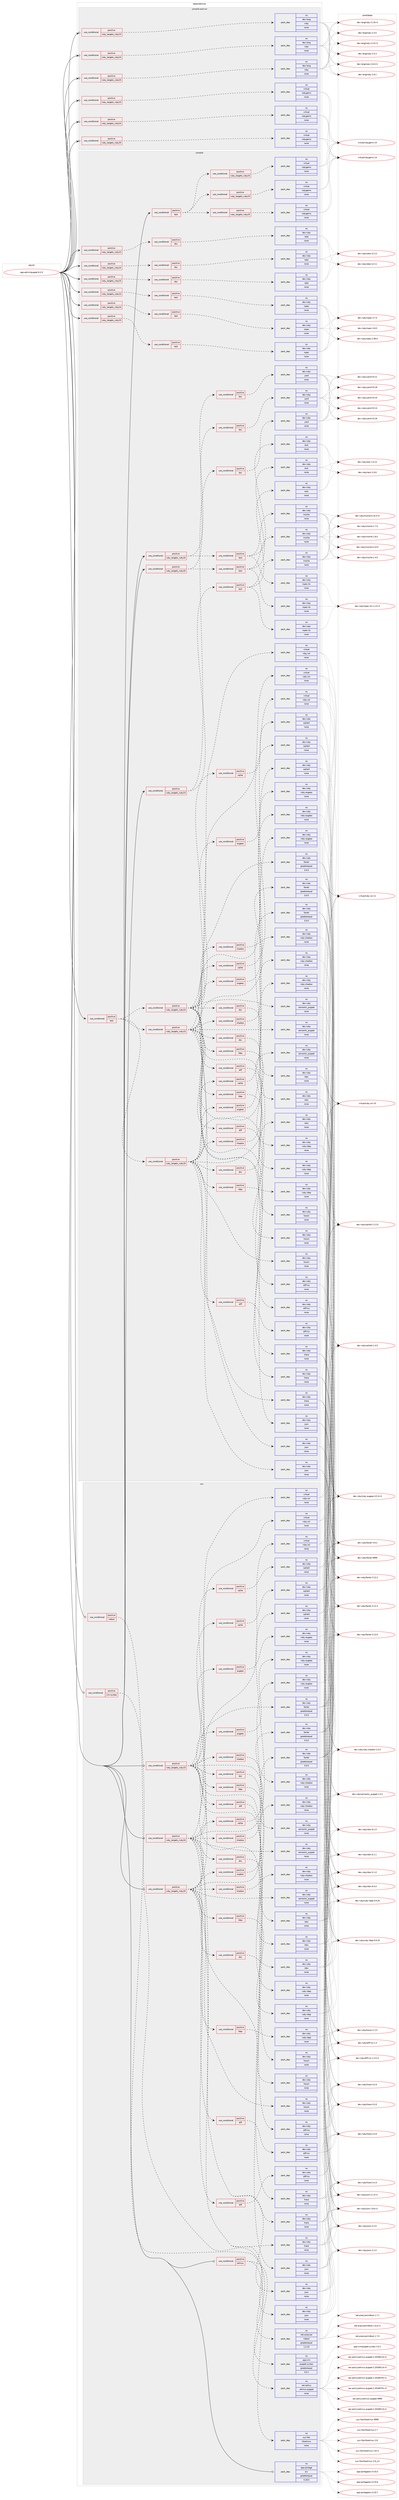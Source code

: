 digraph prolog {

# *************
# Graph options
# *************

newrank=true;
concentrate=true;
compound=true;
graph [rankdir=LR,fontname=Helvetica,fontsize=10,ranksep=1.5];#, ranksep=2.5, nodesep=0.2];
edge  [arrowhead=vee];
node  [fontname=Helvetica,fontsize=10];

# **********
# The ebuild
# **********

subgraph cluster_leftcol {
color=gray;
rank=same;
label=<<i>ebuild</i>>;
id [label="app-admin/puppet-6.2.0", color=red, width=4, href="../app-admin/puppet-6.2.0.svg"];
}

# ****************
# The dependencies
# ****************

subgraph cluster_midcol {
color=gray;
label=<<i>dependencies</i>>;
subgraph cluster_compile {
fillcolor="#eeeeee";
style=filled;
label=<<i>compile</i>>;
subgraph cond345343 {
dependency1267325 [label=<<TABLE BORDER="0" CELLBORDER="1" CELLSPACING="0" CELLPADDING="4"><TR><TD ROWSPAN="3" CELLPADDING="10">use_conditional</TD></TR><TR><TD>positive</TD></TR><TR><TD>ruby_targets_ruby23</TD></TR></TABLE>>, shape=none, color=red];
subgraph cond345344 {
dependency1267326 [label=<<TABLE BORDER="0" CELLBORDER="1" CELLSPACING="0" CELLPADDING="4"><TR><TD ROWSPAN="3" CELLPADDING="10">use_conditional</TD></TR><TR><TD>positive</TD></TR><TR><TD>doc</TD></TR></TABLE>>, shape=none, color=red];
subgraph pack902326 {
dependency1267327 [label=<<TABLE BORDER="0" CELLBORDER="1" CELLSPACING="0" CELLPADDING="4" WIDTH="220"><TR><TD ROWSPAN="6" CELLPADDING="30">pack_dep</TD></TR><TR><TD WIDTH="110">no</TD></TR><TR><TD>dev-ruby</TD></TR><TR><TD>rake</TD></TR><TR><TD>none</TD></TR><TR><TD></TD></TR></TABLE>>, shape=none, color=blue];
}
dependency1267326:e -> dependency1267327:w [weight=20,style="dashed",arrowhead="vee"];
}
dependency1267325:e -> dependency1267326:w [weight=20,style="dashed",arrowhead="vee"];
}
id:e -> dependency1267325:w [weight=20,style="solid",arrowhead="vee"];
subgraph cond345345 {
dependency1267328 [label=<<TABLE BORDER="0" CELLBORDER="1" CELLSPACING="0" CELLPADDING="4"><TR><TD ROWSPAN="3" CELLPADDING="10">use_conditional</TD></TR><TR><TD>positive</TD></TR><TR><TD>ruby_targets_ruby23</TD></TR></TABLE>>, shape=none, color=red];
subgraph cond345346 {
dependency1267329 [label=<<TABLE BORDER="0" CELLBORDER="1" CELLSPACING="0" CELLPADDING="4"><TR><TD ROWSPAN="3" CELLPADDING="10">use_conditional</TD></TR><TR><TD>positive</TD></TR><TR><TD>doc</TD></TR></TABLE>>, shape=none, color=red];
subgraph pack902327 {
dependency1267330 [label=<<TABLE BORDER="0" CELLBORDER="1" CELLSPACING="0" CELLPADDING="4" WIDTH="220"><TR><TD ROWSPAN="6" CELLPADDING="30">pack_dep</TD></TR><TR><TD WIDTH="110">no</TD></TR><TR><TD>dev-ruby</TD></TR><TR><TD>yard</TD></TR><TR><TD>none</TD></TR><TR><TD></TD></TR></TABLE>>, shape=none, color=blue];
}
dependency1267329:e -> dependency1267330:w [weight=20,style="dashed",arrowhead="vee"];
}
dependency1267328:e -> dependency1267329:w [weight=20,style="dashed",arrowhead="vee"];
subgraph cond345347 {
dependency1267331 [label=<<TABLE BORDER="0" CELLBORDER="1" CELLSPACING="0" CELLPADDING="4"><TR><TD ROWSPAN="3" CELLPADDING="10">use_conditional</TD></TR><TR><TD>positive</TD></TR><TR><TD>test</TD></TR></TABLE>>, shape=none, color=red];
subgraph pack902328 {
dependency1267332 [label=<<TABLE BORDER="0" CELLBORDER="1" CELLSPACING="0" CELLPADDING="4" WIDTH="220"><TR><TD ROWSPAN="6" CELLPADDING="30">pack_dep</TD></TR><TR><TD WIDTH="110">no</TD></TR><TR><TD>dev-ruby</TD></TR><TR><TD>mocha</TD></TR><TR><TD>none</TD></TR><TR><TD></TD></TR></TABLE>>, shape=none, color=blue];
}
dependency1267331:e -> dependency1267332:w [weight=20,style="dashed",arrowhead="vee"];
subgraph pack902329 {
dependency1267333 [label=<<TABLE BORDER="0" CELLBORDER="1" CELLSPACING="0" CELLPADDING="4" WIDTH="220"><TR><TD ROWSPAN="6" CELLPADDING="30">pack_dep</TD></TR><TR><TD WIDTH="110">no</TD></TR><TR><TD>dev-ruby</TD></TR><TR><TD>rack</TD></TR><TR><TD>none</TD></TR><TR><TD></TD></TR></TABLE>>, shape=none, color=blue];
}
dependency1267331:e -> dependency1267333:w [weight=20,style="dashed",arrowhead="vee"];
subgraph pack902330 {
dependency1267334 [label=<<TABLE BORDER="0" CELLBORDER="1" CELLSPACING="0" CELLPADDING="4" WIDTH="220"><TR><TD ROWSPAN="6" CELLPADDING="30">pack_dep</TD></TR><TR><TD WIDTH="110">no</TD></TR><TR><TD>dev-ruby</TD></TR><TR><TD>rspec-its</TD></TR><TR><TD>none</TD></TR><TR><TD></TD></TR></TABLE>>, shape=none, color=blue];
}
dependency1267331:e -> dependency1267334:w [weight=20,style="dashed",arrowhead="vee"];
}
dependency1267328:e -> dependency1267331:w [weight=20,style="dashed",arrowhead="vee"];
}
id:e -> dependency1267328:w [weight=20,style="solid",arrowhead="vee"];
subgraph cond345348 {
dependency1267335 [label=<<TABLE BORDER="0" CELLBORDER="1" CELLSPACING="0" CELLPADDING="4"><TR><TD ROWSPAN="3" CELLPADDING="10">use_conditional</TD></TR><TR><TD>positive</TD></TR><TR><TD>ruby_targets_ruby23</TD></TR></TABLE>>, shape=none, color=red];
subgraph cond345349 {
dependency1267336 [label=<<TABLE BORDER="0" CELLBORDER="1" CELLSPACING="0" CELLPADDING="4"><TR><TD ROWSPAN="3" CELLPADDING="10">use_conditional</TD></TR><TR><TD>positive</TD></TR><TR><TD>test</TD></TR></TABLE>>, shape=none, color=red];
subgraph pack902331 {
dependency1267337 [label=<<TABLE BORDER="0" CELLBORDER="1" CELLSPACING="0" CELLPADDING="4" WIDTH="220"><TR><TD ROWSPAN="6" CELLPADDING="30">pack_dep</TD></TR><TR><TD WIDTH="110">no</TD></TR><TR><TD>dev-ruby</TD></TR><TR><TD>rspec</TD></TR><TR><TD>none</TD></TR><TR><TD></TD></TR></TABLE>>, shape=none, color=blue];
}
dependency1267336:e -> dependency1267337:w [weight=20,style="dashed",arrowhead="vee"];
}
dependency1267335:e -> dependency1267336:w [weight=20,style="dashed",arrowhead="vee"];
}
id:e -> dependency1267335:w [weight=20,style="solid",arrowhead="vee"];
subgraph cond345350 {
dependency1267338 [label=<<TABLE BORDER="0" CELLBORDER="1" CELLSPACING="0" CELLPADDING="4"><TR><TD ROWSPAN="3" CELLPADDING="10">use_conditional</TD></TR><TR><TD>positive</TD></TR><TR><TD>ruby_targets_ruby24</TD></TR></TABLE>>, shape=none, color=red];
subgraph cond345351 {
dependency1267339 [label=<<TABLE BORDER="0" CELLBORDER="1" CELLSPACING="0" CELLPADDING="4"><TR><TD ROWSPAN="3" CELLPADDING="10">use_conditional</TD></TR><TR><TD>positive</TD></TR><TR><TD>doc</TD></TR></TABLE>>, shape=none, color=red];
subgraph pack902332 {
dependency1267340 [label=<<TABLE BORDER="0" CELLBORDER="1" CELLSPACING="0" CELLPADDING="4" WIDTH="220"><TR><TD ROWSPAN="6" CELLPADDING="30">pack_dep</TD></TR><TR><TD WIDTH="110">no</TD></TR><TR><TD>dev-ruby</TD></TR><TR><TD>rake</TD></TR><TR><TD>none</TD></TR><TR><TD></TD></TR></TABLE>>, shape=none, color=blue];
}
dependency1267339:e -> dependency1267340:w [weight=20,style="dashed",arrowhead="vee"];
}
dependency1267338:e -> dependency1267339:w [weight=20,style="dashed",arrowhead="vee"];
}
id:e -> dependency1267338:w [weight=20,style="solid",arrowhead="vee"];
subgraph cond345352 {
dependency1267341 [label=<<TABLE BORDER="0" CELLBORDER="1" CELLSPACING="0" CELLPADDING="4"><TR><TD ROWSPAN="3" CELLPADDING="10">use_conditional</TD></TR><TR><TD>positive</TD></TR><TR><TD>ruby_targets_ruby24</TD></TR></TABLE>>, shape=none, color=red];
subgraph cond345353 {
dependency1267342 [label=<<TABLE BORDER="0" CELLBORDER="1" CELLSPACING="0" CELLPADDING="4"><TR><TD ROWSPAN="3" CELLPADDING="10">use_conditional</TD></TR><TR><TD>positive</TD></TR><TR><TD>doc</TD></TR></TABLE>>, shape=none, color=red];
subgraph pack902333 {
dependency1267343 [label=<<TABLE BORDER="0" CELLBORDER="1" CELLSPACING="0" CELLPADDING="4" WIDTH="220"><TR><TD ROWSPAN="6" CELLPADDING="30">pack_dep</TD></TR><TR><TD WIDTH="110">no</TD></TR><TR><TD>dev-ruby</TD></TR><TR><TD>yard</TD></TR><TR><TD>none</TD></TR><TR><TD></TD></TR></TABLE>>, shape=none, color=blue];
}
dependency1267342:e -> dependency1267343:w [weight=20,style="dashed",arrowhead="vee"];
}
dependency1267341:e -> dependency1267342:w [weight=20,style="dashed",arrowhead="vee"];
subgraph cond345354 {
dependency1267344 [label=<<TABLE BORDER="0" CELLBORDER="1" CELLSPACING="0" CELLPADDING="4"><TR><TD ROWSPAN="3" CELLPADDING="10">use_conditional</TD></TR><TR><TD>positive</TD></TR><TR><TD>test</TD></TR></TABLE>>, shape=none, color=red];
subgraph pack902334 {
dependency1267345 [label=<<TABLE BORDER="0" CELLBORDER="1" CELLSPACING="0" CELLPADDING="4" WIDTH="220"><TR><TD ROWSPAN="6" CELLPADDING="30">pack_dep</TD></TR><TR><TD WIDTH="110">no</TD></TR><TR><TD>dev-ruby</TD></TR><TR><TD>mocha</TD></TR><TR><TD>none</TD></TR><TR><TD></TD></TR></TABLE>>, shape=none, color=blue];
}
dependency1267344:e -> dependency1267345:w [weight=20,style="dashed",arrowhead="vee"];
subgraph pack902335 {
dependency1267346 [label=<<TABLE BORDER="0" CELLBORDER="1" CELLSPACING="0" CELLPADDING="4" WIDTH="220"><TR><TD ROWSPAN="6" CELLPADDING="30">pack_dep</TD></TR><TR><TD WIDTH="110">no</TD></TR><TR><TD>dev-ruby</TD></TR><TR><TD>rack</TD></TR><TR><TD>none</TD></TR><TR><TD></TD></TR></TABLE>>, shape=none, color=blue];
}
dependency1267344:e -> dependency1267346:w [weight=20,style="dashed",arrowhead="vee"];
subgraph pack902336 {
dependency1267347 [label=<<TABLE BORDER="0" CELLBORDER="1" CELLSPACING="0" CELLPADDING="4" WIDTH="220"><TR><TD ROWSPAN="6" CELLPADDING="30">pack_dep</TD></TR><TR><TD WIDTH="110">no</TD></TR><TR><TD>dev-ruby</TD></TR><TR><TD>rspec-its</TD></TR><TR><TD>none</TD></TR><TR><TD></TD></TR></TABLE>>, shape=none, color=blue];
}
dependency1267344:e -> dependency1267347:w [weight=20,style="dashed",arrowhead="vee"];
}
dependency1267341:e -> dependency1267344:w [weight=20,style="dashed",arrowhead="vee"];
}
id:e -> dependency1267341:w [weight=20,style="solid",arrowhead="vee"];
subgraph cond345355 {
dependency1267348 [label=<<TABLE BORDER="0" CELLBORDER="1" CELLSPACING="0" CELLPADDING="4"><TR><TD ROWSPAN="3" CELLPADDING="10">use_conditional</TD></TR><TR><TD>positive</TD></TR><TR><TD>ruby_targets_ruby24</TD></TR></TABLE>>, shape=none, color=red];
subgraph cond345356 {
dependency1267349 [label=<<TABLE BORDER="0" CELLBORDER="1" CELLSPACING="0" CELLPADDING="4"><TR><TD ROWSPAN="3" CELLPADDING="10">use_conditional</TD></TR><TR><TD>positive</TD></TR><TR><TD>test</TD></TR></TABLE>>, shape=none, color=red];
subgraph pack902337 {
dependency1267350 [label=<<TABLE BORDER="0" CELLBORDER="1" CELLSPACING="0" CELLPADDING="4" WIDTH="220"><TR><TD ROWSPAN="6" CELLPADDING="30">pack_dep</TD></TR><TR><TD WIDTH="110">no</TD></TR><TR><TD>dev-ruby</TD></TR><TR><TD>rspec</TD></TR><TR><TD>none</TD></TR><TR><TD></TD></TR></TABLE>>, shape=none, color=blue];
}
dependency1267349:e -> dependency1267350:w [weight=20,style="dashed",arrowhead="vee"];
}
dependency1267348:e -> dependency1267349:w [weight=20,style="dashed",arrowhead="vee"];
}
id:e -> dependency1267348:w [weight=20,style="solid",arrowhead="vee"];
subgraph cond345357 {
dependency1267351 [label=<<TABLE BORDER="0" CELLBORDER="1" CELLSPACING="0" CELLPADDING="4"><TR><TD ROWSPAN="3" CELLPADDING="10">use_conditional</TD></TR><TR><TD>positive</TD></TR><TR><TD>ruby_targets_ruby25</TD></TR></TABLE>>, shape=none, color=red];
subgraph cond345358 {
dependency1267352 [label=<<TABLE BORDER="0" CELLBORDER="1" CELLSPACING="0" CELLPADDING="4"><TR><TD ROWSPAN="3" CELLPADDING="10">use_conditional</TD></TR><TR><TD>positive</TD></TR><TR><TD>doc</TD></TR></TABLE>>, shape=none, color=red];
subgraph pack902338 {
dependency1267353 [label=<<TABLE BORDER="0" CELLBORDER="1" CELLSPACING="0" CELLPADDING="4" WIDTH="220"><TR><TD ROWSPAN="6" CELLPADDING="30">pack_dep</TD></TR><TR><TD WIDTH="110">no</TD></TR><TR><TD>dev-ruby</TD></TR><TR><TD>rake</TD></TR><TR><TD>none</TD></TR><TR><TD></TD></TR></TABLE>>, shape=none, color=blue];
}
dependency1267352:e -> dependency1267353:w [weight=20,style="dashed",arrowhead="vee"];
}
dependency1267351:e -> dependency1267352:w [weight=20,style="dashed",arrowhead="vee"];
}
id:e -> dependency1267351:w [weight=20,style="solid",arrowhead="vee"];
subgraph cond345359 {
dependency1267354 [label=<<TABLE BORDER="0" CELLBORDER="1" CELLSPACING="0" CELLPADDING="4"><TR><TD ROWSPAN="3" CELLPADDING="10">use_conditional</TD></TR><TR><TD>positive</TD></TR><TR><TD>ruby_targets_ruby25</TD></TR></TABLE>>, shape=none, color=red];
subgraph cond345360 {
dependency1267355 [label=<<TABLE BORDER="0" CELLBORDER="1" CELLSPACING="0" CELLPADDING="4"><TR><TD ROWSPAN="3" CELLPADDING="10">use_conditional</TD></TR><TR><TD>positive</TD></TR><TR><TD>doc</TD></TR></TABLE>>, shape=none, color=red];
subgraph pack902339 {
dependency1267356 [label=<<TABLE BORDER="0" CELLBORDER="1" CELLSPACING="0" CELLPADDING="4" WIDTH="220"><TR><TD ROWSPAN="6" CELLPADDING="30">pack_dep</TD></TR><TR><TD WIDTH="110">no</TD></TR><TR><TD>dev-ruby</TD></TR><TR><TD>yard</TD></TR><TR><TD>none</TD></TR><TR><TD></TD></TR></TABLE>>, shape=none, color=blue];
}
dependency1267355:e -> dependency1267356:w [weight=20,style="dashed",arrowhead="vee"];
}
dependency1267354:e -> dependency1267355:w [weight=20,style="dashed",arrowhead="vee"];
subgraph cond345361 {
dependency1267357 [label=<<TABLE BORDER="0" CELLBORDER="1" CELLSPACING="0" CELLPADDING="4"><TR><TD ROWSPAN="3" CELLPADDING="10">use_conditional</TD></TR><TR><TD>positive</TD></TR><TR><TD>test</TD></TR></TABLE>>, shape=none, color=red];
subgraph pack902340 {
dependency1267358 [label=<<TABLE BORDER="0" CELLBORDER="1" CELLSPACING="0" CELLPADDING="4" WIDTH="220"><TR><TD ROWSPAN="6" CELLPADDING="30">pack_dep</TD></TR><TR><TD WIDTH="110">no</TD></TR><TR><TD>dev-ruby</TD></TR><TR><TD>mocha</TD></TR><TR><TD>none</TD></TR><TR><TD></TD></TR></TABLE>>, shape=none, color=blue];
}
dependency1267357:e -> dependency1267358:w [weight=20,style="dashed",arrowhead="vee"];
subgraph pack902341 {
dependency1267359 [label=<<TABLE BORDER="0" CELLBORDER="1" CELLSPACING="0" CELLPADDING="4" WIDTH="220"><TR><TD ROWSPAN="6" CELLPADDING="30">pack_dep</TD></TR><TR><TD WIDTH="110">no</TD></TR><TR><TD>dev-ruby</TD></TR><TR><TD>rack</TD></TR><TR><TD>none</TD></TR><TR><TD></TD></TR></TABLE>>, shape=none, color=blue];
}
dependency1267357:e -> dependency1267359:w [weight=20,style="dashed",arrowhead="vee"];
subgraph pack902342 {
dependency1267360 [label=<<TABLE BORDER="0" CELLBORDER="1" CELLSPACING="0" CELLPADDING="4" WIDTH="220"><TR><TD ROWSPAN="6" CELLPADDING="30">pack_dep</TD></TR><TR><TD WIDTH="110">no</TD></TR><TR><TD>dev-ruby</TD></TR><TR><TD>rspec-its</TD></TR><TR><TD>none</TD></TR><TR><TD></TD></TR></TABLE>>, shape=none, color=blue];
}
dependency1267357:e -> dependency1267360:w [weight=20,style="dashed",arrowhead="vee"];
}
dependency1267354:e -> dependency1267357:w [weight=20,style="dashed",arrowhead="vee"];
}
id:e -> dependency1267354:w [weight=20,style="solid",arrowhead="vee"];
subgraph cond345362 {
dependency1267361 [label=<<TABLE BORDER="0" CELLBORDER="1" CELLSPACING="0" CELLPADDING="4"><TR><TD ROWSPAN="3" CELLPADDING="10">use_conditional</TD></TR><TR><TD>positive</TD></TR><TR><TD>ruby_targets_ruby25</TD></TR></TABLE>>, shape=none, color=red];
subgraph cond345363 {
dependency1267362 [label=<<TABLE BORDER="0" CELLBORDER="1" CELLSPACING="0" CELLPADDING="4"><TR><TD ROWSPAN="3" CELLPADDING="10">use_conditional</TD></TR><TR><TD>positive</TD></TR><TR><TD>test</TD></TR></TABLE>>, shape=none, color=red];
subgraph pack902343 {
dependency1267363 [label=<<TABLE BORDER="0" CELLBORDER="1" CELLSPACING="0" CELLPADDING="4" WIDTH="220"><TR><TD ROWSPAN="6" CELLPADDING="30">pack_dep</TD></TR><TR><TD WIDTH="110">no</TD></TR><TR><TD>dev-ruby</TD></TR><TR><TD>rspec</TD></TR><TR><TD>none</TD></TR><TR><TD></TD></TR></TABLE>>, shape=none, color=blue];
}
dependency1267362:e -> dependency1267363:w [weight=20,style="dashed",arrowhead="vee"];
}
dependency1267361:e -> dependency1267362:w [weight=20,style="dashed",arrowhead="vee"];
}
id:e -> dependency1267361:w [weight=20,style="solid",arrowhead="vee"];
subgraph cond345364 {
dependency1267364 [label=<<TABLE BORDER="0" CELLBORDER="1" CELLSPACING="0" CELLPADDING="4"><TR><TD ROWSPAN="3" CELLPADDING="10">use_conditional</TD></TR><TR><TD>positive</TD></TR><TR><TD>test</TD></TR></TABLE>>, shape=none, color=red];
subgraph cond345365 {
dependency1267365 [label=<<TABLE BORDER="0" CELLBORDER="1" CELLSPACING="0" CELLPADDING="4"><TR><TD ROWSPAN="3" CELLPADDING="10">use_conditional</TD></TR><TR><TD>positive</TD></TR><TR><TD>ruby_targets_ruby23</TD></TR></TABLE>>, shape=none, color=red];
subgraph pack902344 {
dependency1267366 [label=<<TABLE BORDER="0" CELLBORDER="1" CELLSPACING="0" CELLPADDING="4" WIDTH="220"><TR><TD ROWSPAN="6" CELLPADDING="30">pack_dep</TD></TR><TR><TD WIDTH="110">no</TD></TR><TR><TD>dev-ruby</TD></TR><TR><TD>hiera</TD></TR><TR><TD>none</TD></TR><TR><TD></TD></TR></TABLE>>, shape=none, color=blue];
}
dependency1267365:e -> dependency1267366:w [weight=20,style="dashed",arrowhead="vee"];
subgraph pack902345 {
dependency1267367 [label=<<TABLE BORDER="0" CELLBORDER="1" CELLSPACING="0" CELLPADDING="4" WIDTH="220"><TR><TD ROWSPAN="6" CELLPADDING="30">pack_dep</TD></TR><TR><TD WIDTH="110">no</TD></TR><TR><TD>dev-ruby</TD></TR><TR><TD>json</TD></TR><TR><TD>none</TD></TR><TR><TD></TD></TR></TABLE>>, shape=none, color=blue];
}
dependency1267365:e -> dependency1267367:w [weight=20,style="dashed",arrowhead="vee"];
subgraph pack902346 {
dependency1267368 [label=<<TABLE BORDER="0" CELLBORDER="1" CELLSPACING="0" CELLPADDING="4" WIDTH="220"><TR><TD ROWSPAN="6" CELLPADDING="30">pack_dep</TD></TR><TR><TD WIDTH="110">no</TD></TR><TR><TD>dev-ruby</TD></TR><TR><TD>semantic_puppet</TD></TR><TR><TD>none</TD></TR><TR><TD></TD></TR></TABLE>>, shape=none, color=blue];
}
dependency1267365:e -> dependency1267368:w [weight=20,style="dashed",arrowhead="vee"];
subgraph pack902347 {
dependency1267369 [label=<<TABLE BORDER="0" CELLBORDER="1" CELLSPACING="0" CELLPADDING="4" WIDTH="220"><TR><TD ROWSPAN="6" CELLPADDING="30">pack_dep</TD></TR><TR><TD WIDTH="110">no</TD></TR><TR><TD>dev-ruby</TD></TR><TR><TD>facter</TD></TR><TR><TD>greaterequal</TD></TR><TR><TD>3.0.0</TD></TR></TABLE>>, shape=none, color=blue];
}
dependency1267365:e -> dependency1267369:w [weight=20,style="dashed",arrowhead="vee"];
subgraph cond345366 {
dependency1267370 [label=<<TABLE BORDER="0" CELLBORDER="1" CELLSPACING="0" CELLPADDING="4"><TR><TD ROWSPAN="3" CELLPADDING="10">use_conditional</TD></TR><TR><TD>positive</TD></TR><TR><TD>augeas</TD></TR></TABLE>>, shape=none, color=red];
subgraph pack902348 {
dependency1267371 [label=<<TABLE BORDER="0" CELLBORDER="1" CELLSPACING="0" CELLPADDING="4" WIDTH="220"><TR><TD ROWSPAN="6" CELLPADDING="30">pack_dep</TD></TR><TR><TD WIDTH="110">no</TD></TR><TR><TD>dev-ruby</TD></TR><TR><TD>ruby-augeas</TD></TR><TR><TD>none</TD></TR><TR><TD></TD></TR></TABLE>>, shape=none, color=blue];
}
dependency1267370:e -> dependency1267371:w [weight=20,style="dashed",arrowhead="vee"];
}
dependency1267365:e -> dependency1267370:w [weight=20,style="dashed",arrowhead="vee"];
subgraph cond345367 {
dependency1267372 [label=<<TABLE BORDER="0" CELLBORDER="1" CELLSPACING="0" CELLPADDING="4"><TR><TD ROWSPAN="3" CELLPADDING="10">use_conditional</TD></TR><TR><TD>positive</TD></TR><TR><TD>diff</TD></TR></TABLE>>, shape=none, color=red];
subgraph pack902349 {
dependency1267373 [label=<<TABLE BORDER="0" CELLBORDER="1" CELLSPACING="0" CELLPADDING="4" WIDTH="220"><TR><TD ROWSPAN="6" CELLPADDING="30">pack_dep</TD></TR><TR><TD WIDTH="110">no</TD></TR><TR><TD>dev-ruby</TD></TR><TR><TD>diff-lcs</TD></TR><TR><TD>none</TD></TR><TR><TD></TD></TR></TABLE>>, shape=none, color=blue];
}
dependency1267372:e -> dependency1267373:w [weight=20,style="dashed",arrowhead="vee"];
}
dependency1267365:e -> dependency1267372:w [weight=20,style="dashed",arrowhead="vee"];
subgraph cond345368 {
dependency1267374 [label=<<TABLE BORDER="0" CELLBORDER="1" CELLSPACING="0" CELLPADDING="4"><TR><TD ROWSPAN="3" CELLPADDING="10">use_conditional</TD></TR><TR><TD>positive</TD></TR><TR><TD>doc</TD></TR></TABLE>>, shape=none, color=red];
subgraph pack902350 {
dependency1267375 [label=<<TABLE BORDER="0" CELLBORDER="1" CELLSPACING="0" CELLPADDING="4" WIDTH="220"><TR><TD ROWSPAN="6" CELLPADDING="30">pack_dep</TD></TR><TR><TD WIDTH="110">no</TD></TR><TR><TD>dev-ruby</TD></TR><TR><TD>rdoc</TD></TR><TR><TD>none</TD></TR><TR><TD></TD></TR></TABLE>>, shape=none, color=blue];
}
dependency1267374:e -> dependency1267375:w [weight=20,style="dashed",arrowhead="vee"];
}
dependency1267365:e -> dependency1267374:w [weight=20,style="dashed",arrowhead="vee"];
subgraph cond345369 {
dependency1267376 [label=<<TABLE BORDER="0" CELLBORDER="1" CELLSPACING="0" CELLPADDING="4"><TR><TD ROWSPAN="3" CELLPADDING="10">use_conditional</TD></TR><TR><TD>positive</TD></TR><TR><TD>ldap</TD></TR></TABLE>>, shape=none, color=red];
subgraph pack902351 {
dependency1267377 [label=<<TABLE BORDER="0" CELLBORDER="1" CELLSPACING="0" CELLPADDING="4" WIDTH="220"><TR><TD ROWSPAN="6" CELLPADDING="30">pack_dep</TD></TR><TR><TD WIDTH="110">no</TD></TR><TR><TD>dev-ruby</TD></TR><TR><TD>ruby-ldap</TD></TR><TR><TD>none</TD></TR><TR><TD></TD></TR></TABLE>>, shape=none, color=blue];
}
dependency1267376:e -> dependency1267377:w [weight=20,style="dashed",arrowhead="vee"];
}
dependency1267365:e -> dependency1267376:w [weight=20,style="dashed",arrowhead="vee"];
subgraph cond345370 {
dependency1267378 [label=<<TABLE BORDER="0" CELLBORDER="1" CELLSPACING="0" CELLPADDING="4"><TR><TD ROWSPAN="3" CELLPADDING="10">use_conditional</TD></TR><TR><TD>positive</TD></TR><TR><TD>shadow</TD></TR></TABLE>>, shape=none, color=red];
subgraph pack902352 {
dependency1267379 [label=<<TABLE BORDER="0" CELLBORDER="1" CELLSPACING="0" CELLPADDING="4" WIDTH="220"><TR><TD ROWSPAN="6" CELLPADDING="30">pack_dep</TD></TR><TR><TD WIDTH="110">no</TD></TR><TR><TD>dev-ruby</TD></TR><TR><TD>ruby-shadow</TD></TR><TR><TD>none</TD></TR><TR><TD></TD></TR></TABLE>>, shape=none, color=blue];
}
dependency1267378:e -> dependency1267379:w [weight=20,style="dashed",arrowhead="vee"];
}
dependency1267365:e -> dependency1267378:w [weight=20,style="dashed",arrowhead="vee"];
subgraph cond345371 {
dependency1267380 [label=<<TABLE BORDER="0" CELLBORDER="1" CELLSPACING="0" CELLPADDING="4"><TR><TD ROWSPAN="3" CELLPADDING="10">use_conditional</TD></TR><TR><TD>positive</TD></TR><TR><TD>sqlite</TD></TR></TABLE>>, shape=none, color=red];
subgraph pack902353 {
dependency1267381 [label=<<TABLE BORDER="0" CELLBORDER="1" CELLSPACING="0" CELLPADDING="4" WIDTH="220"><TR><TD ROWSPAN="6" CELLPADDING="30">pack_dep</TD></TR><TR><TD WIDTH="110">no</TD></TR><TR><TD>dev-ruby</TD></TR><TR><TD>sqlite3</TD></TR><TR><TD>none</TD></TR><TR><TD></TD></TR></TABLE>>, shape=none, color=blue];
}
dependency1267380:e -> dependency1267381:w [weight=20,style="dashed",arrowhead="vee"];
}
dependency1267365:e -> dependency1267380:w [weight=20,style="dashed",arrowhead="vee"];
subgraph pack902354 {
dependency1267382 [label=<<TABLE BORDER="0" CELLBORDER="1" CELLSPACING="0" CELLPADDING="4" WIDTH="220"><TR><TD ROWSPAN="6" CELLPADDING="30">pack_dep</TD></TR><TR><TD WIDTH="110">no</TD></TR><TR><TD>virtual</TD></TR><TR><TD>ruby-ssl</TD></TR><TR><TD>none</TD></TR><TR><TD></TD></TR></TABLE>>, shape=none, color=blue];
}
dependency1267365:e -> dependency1267382:w [weight=20,style="dashed",arrowhead="vee"];
subgraph pack902355 {
dependency1267383 [label=<<TABLE BORDER="0" CELLBORDER="1" CELLSPACING="0" CELLPADDING="4" WIDTH="220"><TR><TD ROWSPAN="6" CELLPADDING="30">pack_dep</TD></TR><TR><TD WIDTH="110">no</TD></TR><TR><TD>dev-ruby</TD></TR><TR><TD>hocon</TD></TR><TR><TD>none</TD></TR><TR><TD></TD></TR></TABLE>>, shape=none, color=blue];
}
dependency1267365:e -> dependency1267383:w [weight=20,style="dashed",arrowhead="vee"];
}
dependency1267364:e -> dependency1267365:w [weight=20,style="dashed",arrowhead="vee"];
subgraph cond345372 {
dependency1267384 [label=<<TABLE BORDER="0" CELLBORDER="1" CELLSPACING="0" CELLPADDING="4"><TR><TD ROWSPAN="3" CELLPADDING="10">use_conditional</TD></TR><TR><TD>positive</TD></TR><TR><TD>ruby_targets_ruby24</TD></TR></TABLE>>, shape=none, color=red];
subgraph pack902356 {
dependency1267385 [label=<<TABLE BORDER="0" CELLBORDER="1" CELLSPACING="0" CELLPADDING="4" WIDTH="220"><TR><TD ROWSPAN="6" CELLPADDING="30">pack_dep</TD></TR><TR><TD WIDTH="110">no</TD></TR><TR><TD>dev-ruby</TD></TR><TR><TD>hiera</TD></TR><TR><TD>none</TD></TR><TR><TD></TD></TR></TABLE>>, shape=none, color=blue];
}
dependency1267384:e -> dependency1267385:w [weight=20,style="dashed",arrowhead="vee"];
subgraph pack902357 {
dependency1267386 [label=<<TABLE BORDER="0" CELLBORDER="1" CELLSPACING="0" CELLPADDING="4" WIDTH="220"><TR><TD ROWSPAN="6" CELLPADDING="30">pack_dep</TD></TR><TR><TD WIDTH="110">no</TD></TR><TR><TD>dev-ruby</TD></TR><TR><TD>json</TD></TR><TR><TD>none</TD></TR><TR><TD></TD></TR></TABLE>>, shape=none, color=blue];
}
dependency1267384:e -> dependency1267386:w [weight=20,style="dashed",arrowhead="vee"];
subgraph pack902358 {
dependency1267387 [label=<<TABLE BORDER="0" CELLBORDER="1" CELLSPACING="0" CELLPADDING="4" WIDTH="220"><TR><TD ROWSPAN="6" CELLPADDING="30">pack_dep</TD></TR><TR><TD WIDTH="110">no</TD></TR><TR><TD>dev-ruby</TD></TR><TR><TD>semantic_puppet</TD></TR><TR><TD>none</TD></TR><TR><TD></TD></TR></TABLE>>, shape=none, color=blue];
}
dependency1267384:e -> dependency1267387:w [weight=20,style="dashed",arrowhead="vee"];
subgraph pack902359 {
dependency1267388 [label=<<TABLE BORDER="0" CELLBORDER="1" CELLSPACING="0" CELLPADDING="4" WIDTH="220"><TR><TD ROWSPAN="6" CELLPADDING="30">pack_dep</TD></TR><TR><TD WIDTH="110">no</TD></TR><TR><TD>dev-ruby</TD></TR><TR><TD>facter</TD></TR><TR><TD>greaterequal</TD></TR><TR><TD>3.0.0</TD></TR></TABLE>>, shape=none, color=blue];
}
dependency1267384:e -> dependency1267388:w [weight=20,style="dashed",arrowhead="vee"];
subgraph cond345373 {
dependency1267389 [label=<<TABLE BORDER="0" CELLBORDER="1" CELLSPACING="0" CELLPADDING="4"><TR><TD ROWSPAN="3" CELLPADDING="10">use_conditional</TD></TR><TR><TD>positive</TD></TR><TR><TD>augeas</TD></TR></TABLE>>, shape=none, color=red];
subgraph pack902360 {
dependency1267390 [label=<<TABLE BORDER="0" CELLBORDER="1" CELLSPACING="0" CELLPADDING="4" WIDTH="220"><TR><TD ROWSPAN="6" CELLPADDING="30">pack_dep</TD></TR><TR><TD WIDTH="110">no</TD></TR><TR><TD>dev-ruby</TD></TR><TR><TD>ruby-augeas</TD></TR><TR><TD>none</TD></TR><TR><TD></TD></TR></TABLE>>, shape=none, color=blue];
}
dependency1267389:e -> dependency1267390:w [weight=20,style="dashed",arrowhead="vee"];
}
dependency1267384:e -> dependency1267389:w [weight=20,style="dashed",arrowhead="vee"];
subgraph cond345374 {
dependency1267391 [label=<<TABLE BORDER="0" CELLBORDER="1" CELLSPACING="0" CELLPADDING="4"><TR><TD ROWSPAN="3" CELLPADDING="10">use_conditional</TD></TR><TR><TD>positive</TD></TR><TR><TD>diff</TD></TR></TABLE>>, shape=none, color=red];
subgraph pack902361 {
dependency1267392 [label=<<TABLE BORDER="0" CELLBORDER="1" CELLSPACING="0" CELLPADDING="4" WIDTH="220"><TR><TD ROWSPAN="6" CELLPADDING="30">pack_dep</TD></TR><TR><TD WIDTH="110">no</TD></TR><TR><TD>dev-ruby</TD></TR><TR><TD>diff-lcs</TD></TR><TR><TD>none</TD></TR><TR><TD></TD></TR></TABLE>>, shape=none, color=blue];
}
dependency1267391:e -> dependency1267392:w [weight=20,style="dashed",arrowhead="vee"];
}
dependency1267384:e -> dependency1267391:w [weight=20,style="dashed",arrowhead="vee"];
subgraph cond345375 {
dependency1267393 [label=<<TABLE BORDER="0" CELLBORDER="1" CELLSPACING="0" CELLPADDING="4"><TR><TD ROWSPAN="3" CELLPADDING="10">use_conditional</TD></TR><TR><TD>positive</TD></TR><TR><TD>doc</TD></TR></TABLE>>, shape=none, color=red];
subgraph pack902362 {
dependency1267394 [label=<<TABLE BORDER="0" CELLBORDER="1" CELLSPACING="0" CELLPADDING="4" WIDTH="220"><TR><TD ROWSPAN="6" CELLPADDING="30">pack_dep</TD></TR><TR><TD WIDTH="110">no</TD></TR><TR><TD>dev-ruby</TD></TR><TR><TD>rdoc</TD></TR><TR><TD>none</TD></TR><TR><TD></TD></TR></TABLE>>, shape=none, color=blue];
}
dependency1267393:e -> dependency1267394:w [weight=20,style="dashed",arrowhead="vee"];
}
dependency1267384:e -> dependency1267393:w [weight=20,style="dashed",arrowhead="vee"];
subgraph cond345376 {
dependency1267395 [label=<<TABLE BORDER="0" CELLBORDER="1" CELLSPACING="0" CELLPADDING="4"><TR><TD ROWSPAN="3" CELLPADDING="10">use_conditional</TD></TR><TR><TD>positive</TD></TR><TR><TD>ldap</TD></TR></TABLE>>, shape=none, color=red];
subgraph pack902363 {
dependency1267396 [label=<<TABLE BORDER="0" CELLBORDER="1" CELLSPACING="0" CELLPADDING="4" WIDTH="220"><TR><TD ROWSPAN="6" CELLPADDING="30">pack_dep</TD></TR><TR><TD WIDTH="110">no</TD></TR><TR><TD>dev-ruby</TD></TR><TR><TD>ruby-ldap</TD></TR><TR><TD>none</TD></TR><TR><TD></TD></TR></TABLE>>, shape=none, color=blue];
}
dependency1267395:e -> dependency1267396:w [weight=20,style="dashed",arrowhead="vee"];
}
dependency1267384:e -> dependency1267395:w [weight=20,style="dashed",arrowhead="vee"];
subgraph cond345377 {
dependency1267397 [label=<<TABLE BORDER="0" CELLBORDER="1" CELLSPACING="0" CELLPADDING="4"><TR><TD ROWSPAN="3" CELLPADDING="10">use_conditional</TD></TR><TR><TD>positive</TD></TR><TR><TD>shadow</TD></TR></TABLE>>, shape=none, color=red];
subgraph pack902364 {
dependency1267398 [label=<<TABLE BORDER="0" CELLBORDER="1" CELLSPACING="0" CELLPADDING="4" WIDTH="220"><TR><TD ROWSPAN="6" CELLPADDING="30">pack_dep</TD></TR><TR><TD WIDTH="110">no</TD></TR><TR><TD>dev-ruby</TD></TR><TR><TD>ruby-shadow</TD></TR><TR><TD>none</TD></TR><TR><TD></TD></TR></TABLE>>, shape=none, color=blue];
}
dependency1267397:e -> dependency1267398:w [weight=20,style="dashed",arrowhead="vee"];
}
dependency1267384:e -> dependency1267397:w [weight=20,style="dashed",arrowhead="vee"];
subgraph cond345378 {
dependency1267399 [label=<<TABLE BORDER="0" CELLBORDER="1" CELLSPACING="0" CELLPADDING="4"><TR><TD ROWSPAN="3" CELLPADDING="10">use_conditional</TD></TR><TR><TD>positive</TD></TR><TR><TD>sqlite</TD></TR></TABLE>>, shape=none, color=red];
subgraph pack902365 {
dependency1267400 [label=<<TABLE BORDER="0" CELLBORDER="1" CELLSPACING="0" CELLPADDING="4" WIDTH="220"><TR><TD ROWSPAN="6" CELLPADDING="30">pack_dep</TD></TR><TR><TD WIDTH="110">no</TD></TR><TR><TD>dev-ruby</TD></TR><TR><TD>sqlite3</TD></TR><TR><TD>none</TD></TR><TR><TD></TD></TR></TABLE>>, shape=none, color=blue];
}
dependency1267399:e -> dependency1267400:w [weight=20,style="dashed",arrowhead="vee"];
}
dependency1267384:e -> dependency1267399:w [weight=20,style="dashed",arrowhead="vee"];
subgraph pack902366 {
dependency1267401 [label=<<TABLE BORDER="0" CELLBORDER="1" CELLSPACING="0" CELLPADDING="4" WIDTH="220"><TR><TD ROWSPAN="6" CELLPADDING="30">pack_dep</TD></TR><TR><TD WIDTH="110">no</TD></TR><TR><TD>virtual</TD></TR><TR><TD>ruby-ssl</TD></TR><TR><TD>none</TD></TR><TR><TD></TD></TR></TABLE>>, shape=none, color=blue];
}
dependency1267384:e -> dependency1267401:w [weight=20,style="dashed",arrowhead="vee"];
subgraph pack902367 {
dependency1267402 [label=<<TABLE BORDER="0" CELLBORDER="1" CELLSPACING="0" CELLPADDING="4" WIDTH="220"><TR><TD ROWSPAN="6" CELLPADDING="30">pack_dep</TD></TR><TR><TD WIDTH="110">no</TD></TR><TR><TD>dev-ruby</TD></TR><TR><TD>hocon</TD></TR><TR><TD>none</TD></TR><TR><TD></TD></TR></TABLE>>, shape=none, color=blue];
}
dependency1267384:e -> dependency1267402:w [weight=20,style="dashed",arrowhead="vee"];
}
dependency1267364:e -> dependency1267384:w [weight=20,style="dashed",arrowhead="vee"];
subgraph cond345379 {
dependency1267403 [label=<<TABLE BORDER="0" CELLBORDER="1" CELLSPACING="0" CELLPADDING="4"><TR><TD ROWSPAN="3" CELLPADDING="10">use_conditional</TD></TR><TR><TD>positive</TD></TR><TR><TD>ruby_targets_ruby25</TD></TR></TABLE>>, shape=none, color=red];
subgraph pack902368 {
dependency1267404 [label=<<TABLE BORDER="0" CELLBORDER="1" CELLSPACING="0" CELLPADDING="4" WIDTH="220"><TR><TD ROWSPAN="6" CELLPADDING="30">pack_dep</TD></TR><TR><TD WIDTH="110">no</TD></TR><TR><TD>dev-ruby</TD></TR><TR><TD>hiera</TD></TR><TR><TD>none</TD></TR><TR><TD></TD></TR></TABLE>>, shape=none, color=blue];
}
dependency1267403:e -> dependency1267404:w [weight=20,style="dashed",arrowhead="vee"];
subgraph pack902369 {
dependency1267405 [label=<<TABLE BORDER="0" CELLBORDER="1" CELLSPACING="0" CELLPADDING="4" WIDTH="220"><TR><TD ROWSPAN="6" CELLPADDING="30">pack_dep</TD></TR><TR><TD WIDTH="110">no</TD></TR><TR><TD>dev-ruby</TD></TR><TR><TD>json</TD></TR><TR><TD>none</TD></TR><TR><TD></TD></TR></TABLE>>, shape=none, color=blue];
}
dependency1267403:e -> dependency1267405:w [weight=20,style="dashed",arrowhead="vee"];
subgraph pack902370 {
dependency1267406 [label=<<TABLE BORDER="0" CELLBORDER="1" CELLSPACING="0" CELLPADDING="4" WIDTH="220"><TR><TD ROWSPAN="6" CELLPADDING="30">pack_dep</TD></TR><TR><TD WIDTH="110">no</TD></TR><TR><TD>dev-ruby</TD></TR><TR><TD>semantic_puppet</TD></TR><TR><TD>none</TD></TR><TR><TD></TD></TR></TABLE>>, shape=none, color=blue];
}
dependency1267403:e -> dependency1267406:w [weight=20,style="dashed",arrowhead="vee"];
subgraph pack902371 {
dependency1267407 [label=<<TABLE BORDER="0" CELLBORDER="1" CELLSPACING="0" CELLPADDING="4" WIDTH="220"><TR><TD ROWSPAN="6" CELLPADDING="30">pack_dep</TD></TR><TR><TD WIDTH="110">no</TD></TR><TR><TD>dev-ruby</TD></TR><TR><TD>facter</TD></TR><TR><TD>greaterequal</TD></TR><TR><TD>3.0.0</TD></TR></TABLE>>, shape=none, color=blue];
}
dependency1267403:e -> dependency1267407:w [weight=20,style="dashed",arrowhead="vee"];
subgraph cond345380 {
dependency1267408 [label=<<TABLE BORDER="0" CELLBORDER="1" CELLSPACING="0" CELLPADDING="4"><TR><TD ROWSPAN="3" CELLPADDING="10">use_conditional</TD></TR><TR><TD>positive</TD></TR><TR><TD>augeas</TD></TR></TABLE>>, shape=none, color=red];
subgraph pack902372 {
dependency1267409 [label=<<TABLE BORDER="0" CELLBORDER="1" CELLSPACING="0" CELLPADDING="4" WIDTH="220"><TR><TD ROWSPAN="6" CELLPADDING="30">pack_dep</TD></TR><TR><TD WIDTH="110">no</TD></TR><TR><TD>dev-ruby</TD></TR><TR><TD>ruby-augeas</TD></TR><TR><TD>none</TD></TR><TR><TD></TD></TR></TABLE>>, shape=none, color=blue];
}
dependency1267408:e -> dependency1267409:w [weight=20,style="dashed",arrowhead="vee"];
}
dependency1267403:e -> dependency1267408:w [weight=20,style="dashed",arrowhead="vee"];
subgraph cond345381 {
dependency1267410 [label=<<TABLE BORDER="0" CELLBORDER="1" CELLSPACING="0" CELLPADDING="4"><TR><TD ROWSPAN="3" CELLPADDING="10">use_conditional</TD></TR><TR><TD>positive</TD></TR><TR><TD>diff</TD></TR></TABLE>>, shape=none, color=red];
subgraph pack902373 {
dependency1267411 [label=<<TABLE BORDER="0" CELLBORDER="1" CELLSPACING="0" CELLPADDING="4" WIDTH="220"><TR><TD ROWSPAN="6" CELLPADDING="30">pack_dep</TD></TR><TR><TD WIDTH="110">no</TD></TR><TR><TD>dev-ruby</TD></TR><TR><TD>diff-lcs</TD></TR><TR><TD>none</TD></TR><TR><TD></TD></TR></TABLE>>, shape=none, color=blue];
}
dependency1267410:e -> dependency1267411:w [weight=20,style="dashed",arrowhead="vee"];
}
dependency1267403:e -> dependency1267410:w [weight=20,style="dashed",arrowhead="vee"];
subgraph cond345382 {
dependency1267412 [label=<<TABLE BORDER="0" CELLBORDER="1" CELLSPACING="0" CELLPADDING="4"><TR><TD ROWSPAN="3" CELLPADDING="10">use_conditional</TD></TR><TR><TD>positive</TD></TR><TR><TD>doc</TD></TR></TABLE>>, shape=none, color=red];
subgraph pack902374 {
dependency1267413 [label=<<TABLE BORDER="0" CELLBORDER="1" CELLSPACING="0" CELLPADDING="4" WIDTH="220"><TR><TD ROWSPAN="6" CELLPADDING="30">pack_dep</TD></TR><TR><TD WIDTH="110">no</TD></TR><TR><TD>dev-ruby</TD></TR><TR><TD>rdoc</TD></TR><TR><TD>none</TD></TR><TR><TD></TD></TR></TABLE>>, shape=none, color=blue];
}
dependency1267412:e -> dependency1267413:w [weight=20,style="dashed",arrowhead="vee"];
}
dependency1267403:e -> dependency1267412:w [weight=20,style="dashed",arrowhead="vee"];
subgraph cond345383 {
dependency1267414 [label=<<TABLE BORDER="0" CELLBORDER="1" CELLSPACING="0" CELLPADDING="4"><TR><TD ROWSPAN="3" CELLPADDING="10">use_conditional</TD></TR><TR><TD>positive</TD></TR><TR><TD>ldap</TD></TR></TABLE>>, shape=none, color=red];
subgraph pack902375 {
dependency1267415 [label=<<TABLE BORDER="0" CELLBORDER="1" CELLSPACING="0" CELLPADDING="4" WIDTH="220"><TR><TD ROWSPAN="6" CELLPADDING="30">pack_dep</TD></TR><TR><TD WIDTH="110">no</TD></TR><TR><TD>dev-ruby</TD></TR><TR><TD>ruby-ldap</TD></TR><TR><TD>none</TD></TR><TR><TD></TD></TR></TABLE>>, shape=none, color=blue];
}
dependency1267414:e -> dependency1267415:w [weight=20,style="dashed",arrowhead="vee"];
}
dependency1267403:e -> dependency1267414:w [weight=20,style="dashed",arrowhead="vee"];
subgraph cond345384 {
dependency1267416 [label=<<TABLE BORDER="0" CELLBORDER="1" CELLSPACING="0" CELLPADDING="4"><TR><TD ROWSPAN="3" CELLPADDING="10">use_conditional</TD></TR><TR><TD>positive</TD></TR><TR><TD>shadow</TD></TR></TABLE>>, shape=none, color=red];
subgraph pack902376 {
dependency1267417 [label=<<TABLE BORDER="0" CELLBORDER="1" CELLSPACING="0" CELLPADDING="4" WIDTH="220"><TR><TD ROWSPAN="6" CELLPADDING="30">pack_dep</TD></TR><TR><TD WIDTH="110">no</TD></TR><TR><TD>dev-ruby</TD></TR><TR><TD>ruby-shadow</TD></TR><TR><TD>none</TD></TR><TR><TD></TD></TR></TABLE>>, shape=none, color=blue];
}
dependency1267416:e -> dependency1267417:w [weight=20,style="dashed",arrowhead="vee"];
}
dependency1267403:e -> dependency1267416:w [weight=20,style="dashed",arrowhead="vee"];
subgraph cond345385 {
dependency1267418 [label=<<TABLE BORDER="0" CELLBORDER="1" CELLSPACING="0" CELLPADDING="4"><TR><TD ROWSPAN="3" CELLPADDING="10">use_conditional</TD></TR><TR><TD>positive</TD></TR><TR><TD>sqlite</TD></TR></TABLE>>, shape=none, color=red];
subgraph pack902377 {
dependency1267419 [label=<<TABLE BORDER="0" CELLBORDER="1" CELLSPACING="0" CELLPADDING="4" WIDTH="220"><TR><TD ROWSPAN="6" CELLPADDING="30">pack_dep</TD></TR><TR><TD WIDTH="110">no</TD></TR><TR><TD>dev-ruby</TD></TR><TR><TD>sqlite3</TD></TR><TR><TD>none</TD></TR><TR><TD></TD></TR></TABLE>>, shape=none, color=blue];
}
dependency1267418:e -> dependency1267419:w [weight=20,style="dashed",arrowhead="vee"];
}
dependency1267403:e -> dependency1267418:w [weight=20,style="dashed",arrowhead="vee"];
subgraph pack902378 {
dependency1267420 [label=<<TABLE BORDER="0" CELLBORDER="1" CELLSPACING="0" CELLPADDING="4" WIDTH="220"><TR><TD ROWSPAN="6" CELLPADDING="30">pack_dep</TD></TR><TR><TD WIDTH="110">no</TD></TR><TR><TD>virtual</TD></TR><TR><TD>ruby-ssl</TD></TR><TR><TD>none</TD></TR><TR><TD></TD></TR></TABLE>>, shape=none, color=blue];
}
dependency1267403:e -> dependency1267420:w [weight=20,style="dashed",arrowhead="vee"];
subgraph pack902379 {
dependency1267421 [label=<<TABLE BORDER="0" CELLBORDER="1" CELLSPACING="0" CELLPADDING="4" WIDTH="220"><TR><TD ROWSPAN="6" CELLPADDING="30">pack_dep</TD></TR><TR><TD WIDTH="110">no</TD></TR><TR><TD>dev-ruby</TD></TR><TR><TD>hocon</TD></TR><TR><TD>none</TD></TR><TR><TD></TD></TR></TABLE>>, shape=none, color=blue];
}
dependency1267403:e -> dependency1267421:w [weight=20,style="dashed",arrowhead="vee"];
}
dependency1267364:e -> dependency1267403:w [weight=20,style="dashed",arrowhead="vee"];
}
id:e -> dependency1267364:w [weight=20,style="solid",arrowhead="vee"];
subgraph cond345386 {
dependency1267422 [label=<<TABLE BORDER="0" CELLBORDER="1" CELLSPACING="0" CELLPADDING="4"><TR><TD ROWSPAN="3" CELLPADDING="10">use_conditional</TD></TR><TR><TD>positive</TD></TR><TR><TD>test</TD></TR></TABLE>>, shape=none, color=red];
subgraph cond345387 {
dependency1267423 [label=<<TABLE BORDER="0" CELLBORDER="1" CELLSPACING="0" CELLPADDING="4"><TR><TD ROWSPAN="3" CELLPADDING="10">use_conditional</TD></TR><TR><TD>positive</TD></TR><TR><TD>ruby_targets_ruby23</TD></TR></TABLE>>, shape=none, color=red];
subgraph pack902380 {
dependency1267424 [label=<<TABLE BORDER="0" CELLBORDER="1" CELLSPACING="0" CELLPADDING="4" WIDTH="220"><TR><TD ROWSPAN="6" CELLPADDING="30">pack_dep</TD></TR><TR><TD WIDTH="110">no</TD></TR><TR><TD>virtual</TD></TR><TR><TD>rubygems</TD></TR><TR><TD>none</TD></TR><TR><TD></TD></TR></TABLE>>, shape=none, color=blue];
}
dependency1267423:e -> dependency1267424:w [weight=20,style="dashed",arrowhead="vee"];
}
dependency1267422:e -> dependency1267423:w [weight=20,style="dashed",arrowhead="vee"];
subgraph cond345388 {
dependency1267425 [label=<<TABLE BORDER="0" CELLBORDER="1" CELLSPACING="0" CELLPADDING="4"><TR><TD ROWSPAN="3" CELLPADDING="10">use_conditional</TD></TR><TR><TD>positive</TD></TR><TR><TD>ruby_targets_ruby24</TD></TR></TABLE>>, shape=none, color=red];
subgraph pack902381 {
dependency1267426 [label=<<TABLE BORDER="0" CELLBORDER="1" CELLSPACING="0" CELLPADDING="4" WIDTH="220"><TR><TD ROWSPAN="6" CELLPADDING="30">pack_dep</TD></TR><TR><TD WIDTH="110">no</TD></TR><TR><TD>virtual</TD></TR><TR><TD>rubygems</TD></TR><TR><TD>none</TD></TR><TR><TD></TD></TR></TABLE>>, shape=none, color=blue];
}
dependency1267425:e -> dependency1267426:w [weight=20,style="dashed",arrowhead="vee"];
}
dependency1267422:e -> dependency1267425:w [weight=20,style="dashed",arrowhead="vee"];
subgraph cond345389 {
dependency1267427 [label=<<TABLE BORDER="0" CELLBORDER="1" CELLSPACING="0" CELLPADDING="4"><TR><TD ROWSPAN="3" CELLPADDING="10">use_conditional</TD></TR><TR><TD>positive</TD></TR><TR><TD>ruby_targets_ruby25</TD></TR></TABLE>>, shape=none, color=red];
subgraph pack902382 {
dependency1267428 [label=<<TABLE BORDER="0" CELLBORDER="1" CELLSPACING="0" CELLPADDING="4" WIDTH="220"><TR><TD ROWSPAN="6" CELLPADDING="30">pack_dep</TD></TR><TR><TD WIDTH="110">no</TD></TR><TR><TD>virtual</TD></TR><TR><TD>rubygems</TD></TR><TR><TD>none</TD></TR><TR><TD></TD></TR></TABLE>>, shape=none, color=blue];
}
dependency1267427:e -> dependency1267428:w [weight=20,style="dashed",arrowhead="vee"];
}
dependency1267422:e -> dependency1267427:w [weight=20,style="dashed",arrowhead="vee"];
}
id:e -> dependency1267422:w [weight=20,style="solid",arrowhead="vee"];
}
subgraph cluster_compileandrun {
fillcolor="#eeeeee";
style=filled;
label=<<i>compile and run</i>>;
subgraph cond345390 {
dependency1267429 [label=<<TABLE BORDER="0" CELLBORDER="1" CELLSPACING="0" CELLPADDING="4"><TR><TD ROWSPAN="3" CELLPADDING="10">use_conditional</TD></TR><TR><TD>positive</TD></TR><TR><TD>ruby_targets_ruby23</TD></TR></TABLE>>, shape=none, color=red];
subgraph pack902383 {
dependency1267430 [label=<<TABLE BORDER="0" CELLBORDER="1" CELLSPACING="0" CELLPADDING="4" WIDTH="220"><TR><TD ROWSPAN="6" CELLPADDING="30">pack_dep</TD></TR><TR><TD WIDTH="110">no</TD></TR><TR><TD>dev-lang</TD></TR><TR><TD>ruby</TD></TR><TR><TD>none</TD></TR><TR><TD></TD></TR></TABLE>>, shape=none, color=blue];
}
dependency1267429:e -> dependency1267430:w [weight=20,style="dashed",arrowhead="vee"];
}
id:e -> dependency1267429:w [weight=20,style="solid",arrowhead="odotvee"];
subgraph cond345391 {
dependency1267431 [label=<<TABLE BORDER="0" CELLBORDER="1" CELLSPACING="0" CELLPADDING="4"><TR><TD ROWSPAN="3" CELLPADDING="10">use_conditional</TD></TR><TR><TD>positive</TD></TR><TR><TD>ruby_targets_ruby23</TD></TR></TABLE>>, shape=none, color=red];
subgraph pack902384 {
dependency1267432 [label=<<TABLE BORDER="0" CELLBORDER="1" CELLSPACING="0" CELLPADDING="4" WIDTH="220"><TR><TD ROWSPAN="6" CELLPADDING="30">pack_dep</TD></TR><TR><TD WIDTH="110">no</TD></TR><TR><TD>virtual</TD></TR><TR><TD>rubygems</TD></TR><TR><TD>none</TD></TR><TR><TD></TD></TR></TABLE>>, shape=none, color=blue];
}
dependency1267431:e -> dependency1267432:w [weight=20,style="dashed",arrowhead="vee"];
}
id:e -> dependency1267431:w [weight=20,style="solid",arrowhead="odotvee"];
subgraph cond345392 {
dependency1267433 [label=<<TABLE BORDER="0" CELLBORDER="1" CELLSPACING="0" CELLPADDING="4"><TR><TD ROWSPAN="3" CELLPADDING="10">use_conditional</TD></TR><TR><TD>positive</TD></TR><TR><TD>ruby_targets_ruby24</TD></TR></TABLE>>, shape=none, color=red];
subgraph pack902385 {
dependency1267434 [label=<<TABLE BORDER="0" CELLBORDER="1" CELLSPACING="0" CELLPADDING="4" WIDTH="220"><TR><TD ROWSPAN="6" CELLPADDING="30">pack_dep</TD></TR><TR><TD WIDTH="110">no</TD></TR><TR><TD>dev-lang</TD></TR><TR><TD>ruby</TD></TR><TR><TD>none</TD></TR><TR><TD></TD></TR></TABLE>>, shape=none, color=blue];
}
dependency1267433:e -> dependency1267434:w [weight=20,style="dashed",arrowhead="vee"];
}
id:e -> dependency1267433:w [weight=20,style="solid",arrowhead="odotvee"];
subgraph cond345393 {
dependency1267435 [label=<<TABLE BORDER="0" CELLBORDER="1" CELLSPACING="0" CELLPADDING="4"><TR><TD ROWSPAN="3" CELLPADDING="10">use_conditional</TD></TR><TR><TD>positive</TD></TR><TR><TD>ruby_targets_ruby24</TD></TR></TABLE>>, shape=none, color=red];
subgraph pack902386 {
dependency1267436 [label=<<TABLE BORDER="0" CELLBORDER="1" CELLSPACING="0" CELLPADDING="4" WIDTH="220"><TR><TD ROWSPAN="6" CELLPADDING="30">pack_dep</TD></TR><TR><TD WIDTH="110">no</TD></TR><TR><TD>virtual</TD></TR><TR><TD>rubygems</TD></TR><TR><TD>none</TD></TR><TR><TD></TD></TR></TABLE>>, shape=none, color=blue];
}
dependency1267435:e -> dependency1267436:w [weight=20,style="dashed",arrowhead="vee"];
}
id:e -> dependency1267435:w [weight=20,style="solid",arrowhead="odotvee"];
subgraph cond345394 {
dependency1267437 [label=<<TABLE BORDER="0" CELLBORDER="1" CELLSPACING="0" CELLPADDING="4"><TR><TD ROWSPAN="3" CELLPADDING="10">use_conditional</TD></TR><TR><TD>positive</TD></TR><TR><TD>ruby_targets_ruby25</TD></TR></TABLE>>, shape=none, color=red];
subgraph pack902387 {
dependency1267438 [label=<<TABLE BORDER="0" CELLBORDER="1" CELLSPACING="0" CELLPADDING="4" WIDTH="220"><TR><TD ROWSPAN="6" CELLPADDING="30">pack_dep</TD></TR><TR><TD WIDTH="110">no</TD></TR><TR><TD>dev-lang</TD></TR><TR><TD>ruby</TD></TR><TR><TD>none</TD></TR><TR><TD></TD></TR></TABLE>>, shape=none, color=blue];
}
dependency1267437:e -> dependency1267438:w [weight=20,style="dashed",arrowhead="vee"];
}
id:e -> dependency1267437:w [weight=20,style="solid",arrowhead="odotvee"];
subgraph cond345395 {
dependency1267439 [label=<<TABLE BORDER="0" CELLBORDER="1" CELLSPACING="0" CELLPADDING="4"><TR><TD ROWSPAN="3" CELLPADDING="10">use_conditional</TD></TR><TR><TD>positive</TD></TR><TR><TD>ruby_targets_ruby25</TD></TR></TABLE>>, shape=none, color=red];
subgraph pack902388 {
dependency1267440 [label=<<TABLE BORDER="0" CELLBORDER="1" CELLSPACING="0" CELLPADDING="4" WIDTH="220"><TR><TD ROWSPAN="6" CELLPADDING="30">pack_dep</TD></TR><TR><TD WIDTH="110">no</TD></TR><TR><TD>virtual</TD></TR><TR><TD>rubygems</TD></TR><TR><TD>none</TD></TR><TR><TD></TD></TR></TABLE>>, shape=none, color=blue];
}
dependency1267439:e -> dependency1267440:w [weight=20,style="dashed",arrowhead="vee"];
}
id:e -> dependency1267439:w [weight=20,style="solid",arrowhead="odotvee"];
}
subgraph cluster_run {
fillcolor="#eeeeee";
style=filled;
label=<<i>run</i>>;
subgraph cond345396 {
dependency1267441 [label=<<TABLE BORDER="0" CELLBORDER="1" CELLSPACING="0" CELLPADDING="4"><TR><TD ROWSPAN="3" CELLPADDING="10">use_conditional</TD></TR><TR><TD>positive</TD></TR><TR><TD>rrdtool</TD></TR></TABLE>>, shape=none, color=red];
subgraph pack902389 {
dependency1267442 [label=<<TABLE BORDER="0" CELLBORDER="1" CELLSPACING="0" CELLPADDING="4" WIDTH="220"><TR><TD ROWSPAN="6" CELLPADDING="30">pack_dep</TD></TR><TR><TD WIDTH="110">no</TD></TR><TR><TD>net-analyzer</TD></TR><TR><TD>rrdtool</TD></TR><TR><TD>greaterequal</TD></TR><TR><TD>1.2.23</TD></TR></TABLE>>, shape=none, color=blue];
}
dependency1267441:e -> dependency1267442:w [weight=20,style="dashed",arrowhead="vee"];
}
id:e -> dependency1267441:w [weight=20,style="solid",arrowhead="odot"];
subgraph cond345397 {
dependency1267443 [label=<<TABLE BORDER="0" CELLBORDER="1" CELLSPACING="0" CELLPADDING="4"><TR><TD ROWSPAN="3" CELLPADDING="10">use_conditional</TD></TR><TR><TD>positive</TD></TR><TR><TD>ruby_targets_ruby23</TD></TR></TABLE>>, shape=none, color=red];
subgraph pack902390 {
dependency1267444 [label=<<TABLE BORDER="0" CELLBORDER="1" CELLSPACING="0" CELLPADDING="4" WIDTH="220"><TR><TD ROWSPAN="6" CELLPADDING="30">pack_dep</TD></TR><TR><TD WIDTH="110">no</TD></TR><TR><TD>dev-ruby</TD></TR><TR><TD>hiera</TD></TR><TR><TD>none</TD></TR><TR><TD></TD></TR></TABLE>>, shape=none, color=blue];
}
dependency1267443:e -> dependency1267444:w [weight=20,style="dashed",arrowhead="vee"];
subgraph pack902391 {
dependency1267445 [label=<<TABLE BORDER="0" CELLBORDER="1" CELLSPACING="0" CELLPADDING="4" WIDTH="220"><TR><TD ROWSPAN="6" CELLPADDING="30">pack_dep</TD></TR><TR><TD WIDTH="110">no</TD></TR><TR><TD>dev-ruby</TD></TR><TR><TD>json</TD></TR><TR><TD>none</TD></TR><TR><TD></TD></TR></TABLE>>, shape=none, color=blue];
}
dependency1267443:e -> dependency1267445:w [weight=20,style="dashed",arrowhead="vee"];
subgraph pack902392 {
dependency1267446 [label=<<TABLE BORDER="0" CELLBORDER="1" CELLSPACING="0" CELLPADDING="4" WIDTH="220"><TR><TD ROWSPAN="6" CELLPADDING="30">pack_dep</TD></TR><TR><TD WIDTH="110">no</TD></TR><TR><TD>dev-ruby</TD></TR><TR><TD>semantic_puppet</TD></TR><TR><TD>none</TD></TR><TR><TD></TD></TR></TABLE>>, shape=none, color=blue];
}
dependency1267443:e -> dependency1267446:w [weight=20,style="dashed",arrowhead="vee"];
subgraph pack902393 {
dependency1267447 [label=<<TABLE BORDER="0" CELLBORDER="1" CELLSPACING="0" CELLPADDING="4" WIDTH="220"><TR><TD ROWSPAN="6" CELLPADDING="30">pack_dep</TD></TR><TR><TD WIDTH="110">no</TD></TR><TR><TD>dev-ruby</TD></TR><TR><TD>facter</TD></TR><TR><TD>greaterequal</TD></TR><TR><TD>3.0.0</TD></TR></TABLE>>, shape=none, color=blue];
}
dependency1267443:e -> dependency1267447:w [weight=20,style="dashed",arrowhead="vee"];
subgraph cond345398 {
dependency1267448 [label=<<TABLE BORDER="0" CELLBORDER="1" CELLSPACING="0" CELLPADDING="4"><TR><TD ROWSPAN="3" CELLPADDING="10">use_conditional</TD></TR><TR><TD>positive</TD></TR><TR><TD>augeas</TD></TR></TABLE>>, shape=none, color=red];
subgraph pack902394 {
dependency1267449 [label=<<TABLE BORDER="0" CELLBORDER="1" CELLSPACING="0" CELLPADDING="4" WIDTH="220"><TR><TD ROWSPAN="6" CELLPADDING="30">pack_dep</TD></TR><TR><TD WIDTH="110">no</TD></TR><TR><TD>dev-ruby</TD></TR><TR><TD>ruby-augeas</TD></TR><TR><TD>none</TD></TR><TR><TD></TD></TR></TABLE>>, shape=none, color=blue];
}
dependency1267448:e -> dependency1267449:w [weight=20,style="dashed",arrowhead="vee"];
}
dependency1267443:e -> dependency1267448:w [weight=20,style="dashed",arrowhead="vee"];
subgraph cond345399 {
dependency1267450 [label=<<TABLE BORDER="0" CELLBORDER="1" CELLSPACING="0" CELLPADDING="4"><TR><TD ROWSPAN="3" CELLPADDING="10">use_conditional</TD></TR><TR><TD>positive</TD></TR><TR><TD>diff</TD></TR></TABLE>>, shape=none, color=red];
subgraph pack902395 {
dependency1267451 [label=<<TABLE BORDER="0" CELLBORDER="1" CELLSPACING="0" CELLPADDING="4" WIDTH="220"><TR><TD ROWSPAN="6" CELLPADDING="30">pack_dep</TD></TR><TR><TD WIDTH="110">no</TD></TR><TR><TD>dev-ruby</TD></TR><TR><TD>diff-lcs</TD></TR><TR><TD>none</TD></TR><TR><TD></TD></TR></TABLE>>, shape=none, color=blue];
}
dependency1267450:e -> dependency1267451:w [weight=20,style="dashed",arrowhead="vee"];
}
dependency1267443:e -> dependency1267450:w [weight=20,style="dashed",arrowhead="vee"];
subgraph cond345400 {
dependency1267452 [label=<<TABLE BORDER="0" CELLBORDER="1" CELLSPACING="0" CELLPADDING="4"><TR><TD ROWSPAN="3" CELLPADDING="10">use_conditional</TD></TR><TR><TD>positive</TD></TR><TR><TD>doc</TD></TR></TABLE>>, shape=none, color=red];
subgraph pack902396 {
dependency1267453 [label=<<TABLE BORDER="0" CELLBORDER="1" CELLSPACING="0" CELLPADDING="4" WIDTH="220"><TR><TD ROWSPAN="6" CELLPADDING="30">pack_dep</TD></TR><TR><TD WIDTH="110">no</TD></TR><TR><TD>dev-ruby</TD></TR><TR><TD>rdoc</TD></TR><TR><TD>none</TD></TR><TR><TD></TD></TR></TABLE>>, shape=none, color=blue];
}
dependency1267452:e -> dependency1267453:w [weight=20,style="dashed",arrowhead="vee"];
}
dependency1267443:e -> dependency1267452:w [weight=20,style="dashed",arrowhead="vee"];
subgraph cond345401 {
dependency1267454 [label=<<TABLE BORDER="0" CELLBORDER="1" CELLSPACING="0" CELLPADDING="4"><TR><TD ROWSPAN="3" CELLPADDING="10">use_conditional</TD></TR><TR><TD>positive</TD></TR><TR><TD>ldap</TD></TR></TABLE>>, shape=none, color=red];
subgraph pack902397 {
dependency1267455 [label=<<TABLE BORDER="0" CELLBORDER="1" CELLSPACING="0" CELLPADDING="4" WIDTH="220"><TR><TD ROWSPAN="6" CELLPADDING="30">pack_dep</TD></TR><TR><TD WIDTH="110">no</TD></TR><TR><TD>dev-ruby</TD></TR><TR><TD>ruby-ldap</TD></TR><TR><TD>none</TD></TR><TR><TD></TD></TR></TABLE>>, shape=none, color=blue];
}
dependency1267454:e -> dependency1267455:w [weight=20,style="dashed",arrowhead="vee"];
}
dependency1267443:e -> dependency1267454:w [weight=20,style="dashed",arrowhead="vee"];
subgraph cond345402 {
dependency1267456 [label=<<TABLE BORDER="0" CELLBORDER="1" CELLSPACING="0" CELLPADDING="4"><TR><TD ROWSPAN="3" CELLPADDING="10">use_conditional</TD></TR><TR><TD>positive</TD></TR><TR><TD>shadow</TD></TR></TABLE>>, shape=none, color=red];
subgraph pack902398 {
dependency1267457 [label=<<TABLE BORDER="0" CELLBORDER="1" CELLSPACING="0" CELLPADDING="4" WIDTH="220"><TR><TD ROWSPAN="6" CELLPADDING="30">pack_dep</TD></TR><TR><TD WIDTH="110">no</TD></TR><TR><TD>dev-ruby</TD></TR><TR><TD>ruby-shadow</TD></TR><TR><TD>none</TD></TR><TR><TD></TD></TR></TABLE>>, shape=none, color=blue];
}
dependency1267456:e -> dependency1267457:w [weight=20,style="dashed",arrowhead="vee"];
}
dependency1267443:e -> dependency1267456:w [weight=20,style="dashed",arrowhead="vee"];
subgraph cond345403 {
dependency1267458 [label=<<TABLE BORDER="0" CELLBORDER="1" CELLSPACING="0" CELLPADDING="4"><TR><TD ROWSPAN="3" CELLPADDING="10">use_conditional</TD></TR><TR><TD>positive</TD></TR><TR><TD>sqlite</TD></TR></TABLE>>, shape=none, color=red];
subgraph pack902399 {
dependency1267459 [label=<<TABLE BORDER="0" CELLBORDER="1" CELLSPACING="0" CELLPADDING="4" WIDTH="220"><TR><TD ROWSPAN="6" CELLPADDING="30">pack_dep</TD></TR><TR><TD WIDTH="110">no</TD></TR><TR><TD>dev-ruby</TD></TR><TR><TD>sqlite3</TD></TR><TR><TD>none</TD></TR><TR><TD></TD></TR></TABLE>>, shape=none, color=blue];
}
dependency1267458:e -> dependency1267459:w [weight=20,style="dashed",arrowhead="vee"];
}
dependency1267443:e -> dependency1267458:w [weight=20,style="dashed",arrowhead="vee"];
subgraph pack902400 {
dependency1267460 [label=<<TABLE BORDER="0" CELLBORDER="1" CELLSPACING="0" CELLPADDING="4" WIDTH="220"><TR><TD ROWSPAN="6" CELLPADDING="30">pack_dep</TD></TR><TR><TD WIDTH="110">no</TD></TR><TR><TD>virtual</TD></TR><TR><TD>ruby-ssl</TD></TR><TR><TD>none</TD></TR><TR><TD></TD></TR></TABLE>>, shape=none, color=blue];
}
dependency1267443:e -> dependency1267460:w [weight=20,style="dashed",arrowhead="vee"];
subgraph pack902401 {
dependency1267461 [label=<<TABLE BORDER="0" CELLBORDER="1" CELLSPACING="0" CELLPADDING="4" WIDTH="220"><TR><TD ROWSPAN="6" CELLPADDING="30">pack_dep</TD></TR><TR><TD WIDTH="110">no</TD></TR><TR><TD>dev-ruby</TD></TR><TR><TD>hocon</TD></TR><TR><TD>none</TD></TR><TR><TD></TD></TR></TABLE>>, shape=none, color=blue];
}
dependency1267443:e -> dependency1267461:w [weight=20,style="dashed",arrowhead="vee"];
}
id:e -> dependency1267443:w [weight=20,style="solid",arrowhead="odot"];
subgraph cond345404 {
dependency1267462 [label=<<TABLE BORDER="0" CELLBORDER="1" CELLSPACING="0" CELLPADDING="4"><TR><TD ROWSPAN="3" CELLPADDING="10">use_conditional</TD></TR><TR><TD>positive</TD></TR><TR><TD>ruby_targets_ruby24</TD></TR></TABLE>>, shape=none, color=red];
subgraph pack902402 {
dependency1267463 [label=<<TABLE BORDER="0" CELLBORDER="1" CELLSPACING="0" CELLPADDING="4" WIDTH="220"><TR><TD ROWSPAN="6" CELLPADDING="30">pack_dep</TD></TR><TR><TD WIDTH="110">no</TD></TR><TR><TD>dev-ruby</TD></TR><TR><TD>hiera</TD></TR><TR><TD>none</TD></TR><TR><TD></TD></TR></TABLE>>, shape=none, color=blue];
}
dependency1267462:e -> dependency1267463:w [weight=20,style="dashed",arrowhead="vee"];
subgraph pack902403 {
dependency1267464 [label=<<TABLE BORDER="0" CELLBORDER="1" CELLSPACING="0" CELLPADDING="4" WIDTH="220"><TR><TD ROWSPAN="6" CELLPADDING="30">pack_dep</TD></TR><TR><TD WIDTH="110">no</TD></TR><TR><TD>dev-ruby</TD></TR><TR><TD>json</TD></TR><TR><TD>none</TD></TR><TR><TD></TD></TR></TABLE>>, shape=none, color=blue];
}
dependency1267462:e -> dependency1267464:w [weight=20,style="dashed",arrowhead="vee"];
subgraph pack902404 {
dependency1267465 [label=<<TABLE BORDER="0" CELLBORDER="1" CELLSPACING="0" CELLPADDING="4" WIDTH="220"><TR><TD ROWSPAN="6" CELLPADDING="30">pack_dep</TD></TR><TR><TD WIDTH="110">no</TD></TR><TR><TD>dev-ruby</TD></TR><TR><TD>semantic_puppet</TD></TR><TR><TD>none</TD></TR><TR><TD></TD></TR></TABLE>>, shape=none, color=blue];
}
dependency1267462:e -> dependency1267465:w [weight=20,style="dashed",arrowhead="vee"];
subgraph pack902405 {
dependency1267466 [label=<<TABLE BORDER="0" CELLBORDER="1" CELLSPACING="0" CELLPADDING="4" WIDTH="220"><TR><TD ROWSPAN="6" CELLPADDING="30">pack_dep</TD></TR><TR><TD WIDTH="110">no</TD></TR><TR><TD>dev-ruby</TD></TR><TR><TD>facter</TD></TR><TR><TD>greaterequal</TD></TR><TR><TD>3.0.0</TD></TR></TABLE>>, shape=none, color=blue];
}
dependency1267462:e -> dependency1267466:w [weight=20,style="dashed",arrowhead="vee"];
subgraph cond345405 {
dependency1267467 [label=<<TABLE BORDER="0" CELLBORDER="1" CELLSPACING="0" CELLPADDING="4"><TR><TD ROWSPAN="3" CELLPADDING="10">use_conditional</TD></TR><TR><TD>positive</TD></TR><TR><TD>augeas</TD></TR></TABLE>>, shape=none, color=red];
subgraph pack902406 {
dependency1267468 [label=<<TABLE BORDER="0" CELLBORDER="1" CELLSPACING="0" CELLPADDING="4" WIDTH="220"><TR><TD ROWSPAN="6" CELLPADDING="30">pack_dep</TD></TR><TR><TD WIDTH="110">no</TD></TR><TR><TD>dev-ruby</TD></TR><TR><TD>ruby-augeas</TD></TR><TR><TD>none</TD></TR><TR><TD></TD></TR></TABLE>>, shape=none, color=blue];
}
dependency1267467:e -> dependency1267468:w [weight=20,style="dashed",arrowhead="vee"];
}
dependency1267462:e -> dependency1267467:w [weight=20,style="dashed",arrowhead="vee"];
subgraph cond345406 {
dependency1267469 [label=<<TABLE BORDER="0" CELLBORDER="1" CELLSPACING="0" CELLPADDING="4"><TR><TD ROWSPAN="3" CELLPADDING="10">use_conditional</TD></TR><TR><TD>positive</TD></TR><TR><TD>diff</TD></TR></TABLE>>, shape=none, color=red];
subgraph pack902407 {
dependency1267470 [label=<<TABLE BORDER="0" CELLBORDER="1" CELLSPACING="0" CELLPADDING="4" WIDTH="220"><TR><TD ROWSPAN="6" CELLPADDING="30">pack_dep</TD></TR><TR><TD WIDTH="110">no</TD></TR><TR><TD>dev-ruby</TD></TR><TR><TD>diff-lcs</TD></TR><TR><TD>none</TD></TR><TR><TD></TD></TR></TABLE>>, shape=none, color=blue];
}
dependency1267469:e -> dependency1267470:w [weight=20,style="dashed",arrowhead="vee"];
}
dependency1267462:e -> dependency1267469:w [weight=20,style="dashed",arrowhead="vee"];
subgraph cond345407 {
dependency1267471 [label=<<TABLE BORDER="0" CELLBORDER="1" CELLSPACING="0" CELLPADDING="4"><TR><TD ROWSPAN="3" CELLPADDING="10">use_conditional</TD></TR><TR><TD>positive</TD></TR><TR><TD>doc</TD></TR></TABLE>>, shape=none, color=red];
subgraph pack902408 {
dependency1267472 [label=<<TABLE BORDER="0" CELLBORDER="1" CELLSPACING="0" CELLPADDING="4" WIDTH="220"><TR><TD ROWSPAN="6" CELLPADDING="30">pack_dep</TD></TR><TR><TD WIDTH="110">no</TD></TR><TR><TD>dev-ruby</TD></TR><TR><TD>rdoc</TD></TR><TR><TD>none</TD></TR><TR><TD></TD></TR></TABLE>>, shape=none, color=blue];
}
dependency1267471:e -> dependency1267472:w [weight=20,style="dashed",arrowhead="vee"];
}
dependency1267462:e -> dependency1267471:w [weight=20,style="dashed",arrowhead="vee"];
subgraph cond345408 {
dependency1267473 [label=<<TABLE BORDER="0" CELLBORDER="1" CELLSPACING="0" CELLPADDING="4"><TR><TD ROWSPAN="3" CELLPADDING="10">use_conditional</TD></TR><TR><TD>positive</TD></TR><TR><TD>ldap</TD></TR></TABLE>>, shape=none, color=red];
subgraph pack902409 {
dependency1267474 [label=<<TABLE BORDER="0" CELLBORDER="1" CELLSPACING="0" CELLPADDING="4" WIDTH="220"><TR><TD ROWSPAN="6" CELLPADDING="30">pack_dep</TD></TR><TR><TD WIDTH="110">no</TD></TR><TR><TD>dev-ruby</TD></TR><TR><TD>ruby-ldap</TD></TR><TR><TD>none</TD></TR><TR><TD></TD></TR></TABLE>>, shape=none, color=blue];
}
dependency1267473:e -> dependency1267474:w [weight=20,style="dashed",arrowhead="vee"];
}
dependency1267462:e -> dependency1267473:w [weight=20,style="dashed",arrowhead="vee"];
subgraph cond345409 {
dependency1267475 [label=<<TABLE BORDER="0" CELLBORDER="1" CELLSPACING="0" CELLPADDING="4"><TR><TD ROWSPAN="3" CELLPADDING="10">use_conditional</TD></TR><TR><TD>positive</TD></TR><TR><TD>shadow</TD></TR></TABLE>>, shape=none, color=red];
subgraph pack902410 {
dependency1267476 [label=<<TABLE BORDER="0" CELLBORDER="1" CELLSPACING="0" CELLPADDING="4" WIDTH="220"><TR><TD ROWSPAN="6" CELLPADDING="30">pack_dep</TD></TR><TR><TD WIDTH="110">no</TD></TR><TR><TD>dev-ruby</TD></TR><TR><TD>ruby-shadow</TD></TR><TR><TD>none</TD></TR><TR><TD></TD></TR></TABLE>>, shape=none, color=blue];
}
dependency1267475:e -> dependency1267476:w [weight=20,style="dashed",arrowhead="vee"];
}
dependency1267462:e -> dependency1267475:w [weight=20,style="dashed",arrowhead="vee"];
subgraph cond345410 {
dependency1267477 [label=<<TABLE BORDER="0" CELLBORDER="1" CELLSPACING="0" CELLPADDING="4"><TR><TD ROWSPAN="3" CELLPADDING="10">use_conditional</TD></TR><TR><TD>positive</TD></TR><TR><TD>sqlite</TD></TR></TABLE>>, shape=none, color=red];
subgraph pack902411 {
dependency1267478 [label=<<TABLE BORDER="0" CELLBORDER="1" CELLSPACING="0" CELLPADDING="4" WIDTH="220"><TR><TD ROWSPAN="6" CELLPADDING="30">pack_dep</TD></TR><TR><TD WIDTH="110">no</TD></TR><TR><TD>dev-ruby</TD></TR><TR><TD>sqlite3</TD></TR><TR><TD>none</TD></TR><TR><TD></TD></TR></TABLE>>, shape=none, color=blue];
}
dependency1267477:e -> dependency1267478:w [weight=20,style="dashed",arrowhead="vee"];
}
dependency1267462:e -> dependency1267477:w [weight=20,style="dashed",arrowhead="vee"];
subgraph pack902412 {
dependency1267479 [label=<<TABLE BORDER="0" CELLBORDER="1" CELLSPACING="0" CELLPADDING="4" WIDTH="220"><TR><TD ROWSPAN="6" CELLPADDING="30">pack_dep</TD></TR><TR><TD WIDTH="110">no</TD></TR><TR><TD>virtual</TD></TR><TR><TD>ruby-ssl</TD></TR><TR><TD>none</TD></TR><TR><TD></TD></TR></TABLE>>, shape=none, color=blue];
}
dependency1267462:e -> dependency1267479:w [weight=20,style="dashed",arrowhead="vee"];
subgraph pack902413 {
dependency1267480 [label=<<TABLE BORDER="0" CELLBORDER="1" CELLSPACING="0" CELLPADDING="4" WIDTH="220"><TR><TD ROWSPAN="6" CELLPADDING="30">pack_dep</TD></TR><TR><TD WIDTH="110">no</TD></TR><TR><TD>dev-ruby</TD></TR><TR><TD>hocon</TD></TR><TR><TD>none</TD></TR><TR><TD></TD></TR></TABLE>>, shape=none, color=blue];
}
dependency1267462:e -> dependency1267480:w [weight=20,style="dashed",arrowhead="vee"];
}
id:e -> dependency1267462:w [weight=20,style="solid",arrowhead="odot"];
subgraph cond345411 {
dependency1267481 [label=<<TABLE BORDER="0" CELLBORDER="1" CELLSPACING="0" CELLPADDING="4"><TR><TD ROWSPAN="3" CELLPADDING="10">use_conditional</TD></TR><TR><TD>positive</TD></TR><TR><TD>ruby_targets_ruby25</TD></TR></TABLE>>, shape=none, color=red];
subgraph pack902414 {
dependency1267482 [label=<<TABLE BORDER="0" CELLBORDER="1" CELLSPACING="0" CELLPADDING="4" WIDTH="220"><TR><TD ROWSPAN="6" CELLPADDING="30">pack_dep</TD></TR><TR><TD WIDTH="110">no</TD></TR><TR><TD>dev-ruby</TD></TR><TR><TD>hiera</TD></TR><TR><TD>none</TD></TR><TR><TD></TD></TR></TABLE>>, shape=none, color=blue];
}
dependency1267481:e -> dependency1267482:w [weight=20,style="dashed",arrowhead="vee"];
subgraph pack902415 {
dependency1267483 [label=<<TABLE BORDER="0" CELLBORDER="1" CELLSPACING="0" CELLPADDING="4" WIDTH="220"><TR><TD ROWSPAN="6" CELLPADDING="30">pack_dep</TD></TR><TR><TD WIDTH="110">no</TD></TR><TR><TD>dev-ruby</TD></TR><TR><TD>json</TD></TR><TR><TD>none</TD></TR><TR><TD></TD></TR></TABLE>>, shape=none, color=blue];
}
dependency1267481:e -> dependency1267483:w [weight=20,style="dashed",arrowhead="vee"];
subgraph pack902416 {
dependency1267484 [label=<<TABLE BORDER="0" CELLBORDER="1" CELLSPACING="0" CELLPADDING="4" WIDTH="220"><TR><TD ROWSPAN="6" CELLPADDING="30">pack_dep</TD></TR><TR><TD WIDTH="110">no</TD></TR><TR><TD>dev-ruby</TD></TR><TR><TD>semantic_puppet</TD></TR><TR><TD>none</TD></TR><TR><TD></TD></TR></TABLE>>, shape=none, color=blue];
}
dependency1267481:e -> dependency1267484:w [weight=20,style="dashed",arrowhead="vee"];
subgraph pack902417 {
dependency1267485 [label=<<TABLE BORDER="0" CELLBORDER="1" CELLSPACING="0" CELLPADDING="4" WIDTH="220"><TR><TD ROWSPAN="6" CELLPADDING="30">pack_dep</TD></TR><TR><TD WIDTH="110">no</TD></TR><TR><TD>dev-ruby</TD></TR><TR><TD>facter</TD></TR><TR><TD>greaterequal</TD></TR><TR><TD>3.0.0</TD></TR></TABLE>>, shape=none, color=blue];
}
dependency1267481:e -> dependency1267485:w [weight=20,style="dashed",arrowhead="vee"];
subgraph cond345412 {
dependency1267486 [label=<<TABLE BORDER="0" CELLBORDER="1" CELLSPACING="0" CELLPADDING="4"><TR><TD ROWSPAN="3" CELLPADDING="10">use_conditional</TD></TR><TR><TD>positive</TD></TR><TR><TD>augeas</TD></TR></TABLE>>, shape=none, color=red];
subgraph pack902418 {
dependency1267487 [label=<<TABLE BORDER="0" CELLBORDER="1" CELLSPACING="0" CELLPADDING="4" WIDTH="220"><TR><TD ROWSPAN="6" CELLPADDING="30">pack_dep</TD></TR><TR><TD WIDTH="110">no</TD></TR><TR><TD>dev-ruby</TD></TR><TR><TD>ruby-augeas</TD></TR><TR><TD>none</TD></TR><TR><TD></TD></TR></TABLE>>, shape=none, color=blue];
}
dependency1267486:e -> dependency1267487:w [weight=20,style="dashed",arrowhead="vee"];
}
dependency1267481:e -> dependency1267486:w [weight=20,style="dashed",arrowhead="vee"];
subgraph cond345413 {
dependency1267488 [label=<<TABLE BORDER="0" CELLBORDER="1" CELLSPACING="0" CELLPADDING="4"><TR><TD ROWSPAN="3" CELLPADDING="10">use_conditional</TD></TR><TR><TD>positive</TD></TR><TR><TD>diff</TD></TR></TABLE>>, shape=none, color=red];
subgraph pack902419 {
dependency1267489 [label=<<TABLE BORDER="0" CELLBORDER="1" CELLSPACING="0" CELLPADDING="4" WIDTH="220"><TR><TD ROWSPAN="6" CELLPADDING="30">pack_dep</TD></TR><TR><TD WIDTH="110">no</TD></TR><TR><TD>dev-ruby</TD></TR><TR><TD>diff-lcs</TD></TR><TR><TD>none</TD></TR><TR><TD></TD></TR></TABLE>>, shape=none, color=blue];
}
dependency1267488:e -> dependency1267489:w [weight=20,style="dashed",arrowhead="vee"];
}
dependency1267481:e -> dependency1267488:w [weight=20,style="dashed",arrowhead="vee"];
subgraph cond345414 {
dependency1267490 [label=<<TABLE BORDER="0" CELLBORDER="1" CELLSPACING="0" CELLPADDING="4"><TR><TD ROWSPAN="3" CELLPADDING="10">use_conditional</TD></TR><TR><TD>positive</TD></TR><TR><TD>doc</TD></TR></TABLE>>, shape=none, color=red];
subgraph pack902420 {
dependency1267491 [label=<<TABLE BORDER="0" CELLBORDER="1" CELLSPACING="0" CELLPADDING="4" WIDTH="220"><TR><TD ROWSPAN="6" CELLPADDING="30">pack_dep</TD></TR><TR><TD WIDTH="110">no</TD></TR><TR><TD>dev-ruby</TD></TR><TR><TD>rdoc</TD></TR><TR><TD>none</TD></TR><TR><TD></TD></TR></TABLE>>, shape=none, color=blue];
}
dependency1267490:e -> dependency1267491:w [weight=20,style="dashed",arrowhead="vee"];
}
dependency1267481:e -> dependency1267490:w [weight=20,style="dashed",arrowhead="vee"];
subgraph cond345415 {
dependency1267492 [label=<<TABLE BORDER="0" CELLBORDER="1" CELLSPACING="0" CELLPADDING="4"><TR><TD ROWSPAN="3" CELLPADDING="10">use_conditional</TD></TR><TR><TD>positive</TD></TR><TR><TD>ldap</TD></TR></TABLE>>, shape=none, color=red];
subgraph pack902421 {
dependency1267493 [label=<<TABLE BORDER="0" CELLBORDER="1" CELLSPACING="0" CELLPADDING="4" WIDTH="220"><TR><TD ROWSPAN="6" CELLPADDING="30">pack_dep</TD></TR><TR><TD WIDTH="110">no</TD></TR><TR><TD>dev-ruby</TD></TR><TR><TD>ruby-ldap</TD></TR><TR><TD>none</TD></TR><TR><TD></TD></TR></TABLE>>, shape=none, color=blue];
}
dependency1267492:e -> dependency1267493:w [weight=20,style="dashed",arrowhead="vee"];
}
dependency1267481:e -> dependency1267492:w [weight=20,style="dashed",arrowhead="vee"];
subgraph cond345416 {
dependency1267494 [label=<<TABLE BORDER="0" CELLBORDER="1" CELLSPACING="0" CELLPADDING="4"><TR><TD ROWSPAN="3" CELLPADDING="10">use_conditional</TD></TR><TR><TD>positive</TD></TR><TR><TD>shadow</TD></TR></TABLE>>, shape=none, color=red];
subgraph pack902422 {
dependency1267495 [label=<<TABLE BORDER="0" CELLBORDER="1" CELLSPACING="0" CELLPADDING="4" WIDTH="220"><TR><TD ROWSPAN="6" CELLPADDING="30">pack_dep</TD></TR><TR><TD WIDTH="110">no</TD></TR><TR><TD>dev-ruby</TD></TR><TR><TD>ruby-shadow</TD></TR><TR><TD>none</TD></TR><TR><TD></TD></TR></TABLE>>, shape=none, color=blue];
}
dependency1267494:e -> dependency1267495:w [weight=20,style="dashed",arrowhead="vee"];
}
dependency1267481:e -> dependency1267494:w [weight=20,style="dashed",arrowhead="vee"];
subgraph cond345417 {
dependency1267496 [label=<<TABLE BORDER="0" CELLBORDER="1" CELLSPACING="0" CELLPADDING="4"><TR><TD ROWSPAN="3" CELLPADDING="10">use_conditional</TD></TR><TR><TD>positive</TD></TR><TR><TD>sqlite</TD></TR></TABLE>>, shape=none, color=red];
subgraph pack902423 {
dependency1267497 [label=<<TABLE BORDER="0" CELLBORDER="1" CELLSPACING="0" CELLPADDING="4" WIDTH="220"><TR><TD ROWSPAN="6" CELLPADDING="30">pack_dep</TD></TR><TR><TD WIDTH="110">no</TD></TR><TR><TD>dev-ruby</TD></TR><TR><TD>sqlite3</TD></TR><TR><TD>none</TD></TR><TR><TD></TD></TR></TABLE>>, shape=none, color=blue];
}
dependency1267496:e -> dependency1267497:w [weight=20,style="dashed",arrowhead="vee"];
}
dependency1267481:e -> dependency1267496:w [weight=20,style="dashed",arrowhead="vee"];
subgraph pack902424 {
dependency1267498 [label=<<TABLE BORDER="0" CELLBORDER="1" CELLSPACING="0" CELLPADDING="4" WIDTH="220"><TR><TD ROWSPAN="6" CELLPADDING="30">pack_dep</TD></TR><TR><TD WIDTH="110">no</TD></TR><TR><TD>virtual</TD></TR><TR><TD>ruby-ssl</TD></TR><TR><TD>none</TD></TR><TR><TD></TD></TR></TABLE>>, shape=none, color=blue];
}
dependency1267481:e -> dependency1267498:w [weight=20,style="dashed",arrowhead="vee"];
subgraph pack902425 {
dependency1267499 [label=<<TABLE BORDER="0" CELLBORDER="1" CELLSPACING="0" CELLPADDING="4" WIDTH="220"><TR><TD ROWSPAN="6" CELLPADDING="30">pack_dep</TD></TR><TR><TD WIDTH="110">no</TD></TR><TR><TD>dev-ruby</TD></TR><TR><TD>hocon</TD></TR><TR><TD>none</TD></TR><TR><TD></TD></TR></TABLE>>, shape=none, color=blue];
}
dependency1267481:e -> dependency1267499:w [weight=20,style="dashed",arrowhead="vee"];
}
id:e -> dependency1267481:w [weight=20,style="solid",arrowhead="odot"];
subgraph cond345418 {
dependency1267500 [label=<<TABLE BORDER="0" CELLBORDER="1" CELLSPACING="0" CELLPADDING="4"><TR><TD ROWSPAN="3" CELLPADDING="10">use_conditional</TD></TR><TR><TD>positive</TD></TR><TR><TD>selinux</TD></TR></TABLE>>, shape=none, color=red];
subgraph pack902426 {
dependency1267501 [label=<<TABLE BORDER="0" CELLBORDER="1" CELLSPACING="0" CELLPADDING="4" WIDTH="220"><TR><TD ROWSPAN="6" CELLPADDING="30">pack_dep</TD></TR><TR><TD WIDTH="110">no</TD></TR><TR><TD>sys-libs</TD></TR><TR><TD>libselinux</TD></TR><TR><TD>none</TD></TR><TR><TD></TD></TR></TABLE>>, shape=none, color=blue];
}
dependency1267500:e -> dependency1267501:w [weight=20,style="dashed",arrowhead="vee"];
subgraph pack902427 {
dependency1267502 [label=<<TABLE BORDER="0" CELLBORDER="1" CELLSPACING="0" CELLPADDING="4" WIDTH="220"><TR><TD ROWSPAN="6" CELLPADDING="30">pack_dep</TD></TR><TR><TD WIDTH="110">no</TD></TR><TR><TD>sec-policy</TD></TR><TR><TD>selinux-puppet</TD></TR><TR><TD>none</TD></TR><TR><TD></TD></TR></TABLE>>, shape=none, color=blue];
}
dependency1267500:e -> dependency1267502:w [weight=20,style="dashed",arrowhead="vee"];
}
id:e -> dependency1267500:w [weight=20,style="solid",arrowhead="odot"];
subgraph cond345419 {
dependency1267503 [label=<<TABLE BORDER="0" CELLBORDER="1" CELLSPACING="0" CELLPADDING="4"><TR><TD ROWSPAN="3" CELLPADDING="10">use_conditional</TD></TR><TR><TD>positive</TD></TR><TR><TD>vim-syntax</TD></TR></TABLE>>, shape=none, color=red];
subgraph pack902428 {
dependency1267504 [label=<<TABLE BORDER="0" CELLBORDER="1" CELLSPACING="0" CELLPADDING="4" WIDTH="220"><TR><TD ROWSPAN="6" CELLPADDING="30">pack_dep</TD></TR><TR><TD WIDTH="110">no</TD></TR><TR><TD>app-vim</TD></TR><TR><TD>puppet-syntax</TD></TR><TR><TD>greaterequal</TD></TR><TR><TD>3.0.1</TD></TR></TABLE>>, shape=none, color=blue];
}
dependency1267503:e -> dependency1267504:w [weight=20,style="dashed",arrowhead="vee"];
}
id:e -> dependency1267503:w [weight=20,style="solid",arrowhead="odot"];
subgraph pack902429 {
dependency1267505 [label=<<TABLE BORDER="0" CELLBORDER="1" CELLSPACING="0" CELLPADDING="4" WIDTH="220"><TR><TD ROWSPAN="6" CELLPADDING="30">pack_dep</TD></TR><TR><TD WIDTH="110">no</TD></TR><TR><TD>app-portage</TD></TR><TR><TD>eix</TD></TR><TR><TD>greaterequal</TD></TR><TR><TD>0.18.0</TD></TR></TABLE>>, shape=none, color=blue];
}
id:e -> dependency1267505:w [weight=20,style="solid",arrowhead="odot"];
}
}

# **************
# The candidates
# **************

subgraph cluster_choices {
rank=same;
color=gray;
label=<<i>candidates</i>>;

subgraph choice902326 {
color=black;
nodesep=1;
choice1001011184511411798121471149710710145495046514649 [label="dev-ruby/rake-12.3.1", color=red, width=4,href="../dev-ruby/rake-12.3.1.svg"];
choice1001011184511411798121471149710710145495046514650 [label="dev-ruby/rake-12.3.2", color=red, width=4,href="../dev-ruby/rake-12.3.2.svg"];
dependency1267327:e -> choice1001011184511411798121471149710710145495046514649:w [style=dotted,weight="100"];
dependency1267327:e -> choice1001011184511411798121471149710710145495046514650:w [style=dotted,weight="100"];
}
subgraph choice902327 {
color=black;
nodesep=1;
choice1001011184511411798121471219711410045484657464949 [label="dev-ruby/yard-0.9.11", color=red, width=4,href="../dev-ruby/yard-0.9.11.svg"];
choice1001011184511411798121471219711410045484657464952 [label="dev-ruby/yard-0.9.14", color=red, width=4,href="../dev-ruby/yard-0.9.14.svg"];
choice1001011184511411798121471219711410045484657464953 [label="dev-ruby/yard-0.9.15", color=red, width=4,href="../dev-ruby/yard-0.9.15.svg"];
choice1001011184511411798121471219711410045484657464954 [label="dev-ruby/yard-0.9.16", color=red, width=4,href="../dev-ruby/yard-0.9.16.svg"];
choice1001011184511411798121471219711410045484657464956 [label="dev-ruby/yard-0.9.18", color=red, width=4,href="../dev-ruby/yard-0.9.18.svg"];
dependency1267330:e -> choice1001011184511411798121471219711410045484657464949:w [style=dotted,weight="100"];
dependency1267330:e -> choice1001011184511411798121471219711410045484657464952:w [style=dotted,weight="100"];
dependency1267330:e -> choice1001011184511411798121471219711410045484657464953:w [style=dotted,weight="100"];
dependency1267330:e -> choice1001011184511411798121471219711410045484657464954:w [style=dotted,weight="100"];
dependency1267330:e -> choice1001011184511411798121471219711410045484657464956:w [style=dotted,weight="100"];
}
subgraph choice902328 {
color=black;
nodesep=1;
choice1001011184511411798121471091119910497454846494846534511450 [label="dev-ruby/mocha-0.10.5-r2", color=red, width=4,href="../dev-ruby/mocha-0.10.5-r2.svg"];
choice100101118451141179812147109111991049745484649524648 [label="dev-ruby/mocha-0.14.0", color=red, width=4,href="../dev-ruby/mocha-0.14.0.svg"];
choice1001011184511411798121471091119910497454946524648 [label="dev-ruby/mocha-1.4.0", color=red, width=4,href="../dev-ruby/mocha-1.4.0.svg"];
choice1001011184511411798121471091119910497454946554648 [label="dev-ruby/mocha-1.7.0", color=red, width=4,href="../dev-ruby/mocha-1.7.0.svg"];
choice1001011184511411798121471091119910497454946564648 [label="dev-ruby/mocha-1.8.0", color=red, width=4,href="../dev-ruby/mocha-1.8.0.svg"];
dependency1267332:e -> choice1001011184511411798121471091119910497454846494846534511450:w [style=dotted,weight="100"];
dependency1267332:e -> choice100101118451141179812147109111991049745484649524648:w [style=dotted,weight="100"];
dependency1267332:e -> choice1001011184511411798121471091119910497454946524648:w [style=dotted,weight="100"];
dependency1267332:e -> choice1001011184511411798121471091119910497454946554648:w [style=dotted,weight="100"];
dependency1267332:e -> choice1001011184511411798121471091119910497454946564648:w [style=dotted,weight="100"];
}
subgraph choice902329 {
color=black;
nodesep=1;
choice100101118451141179812147114979910745494654464949 [label="dev-ruby/rack-1.6.11", color=red, width=4,href="../dev-ruby/rack-1.6.11.svg"];
choice1001011184511411798121471149799107455046484654 [label="dev-ruby/rack-2.0.6", color=red, width=4,href="../dev-ruby/rack-2.0.6.svg"];
dependency1267333:e -> choice100101118451141179812147114979910745494654464949:w [style=dotted,weight="100"];
dependency1267333:e -> choice1001011184511411798121471149799107455046484654:w [style=dotted,weight="100"];
}
subgraph choice902330 {
color=black;
nodesep=1;
choice10010111845114117981214711411511210199451051161154549465046484511449 [label="dev-ruby/rspec-its-1.2.0-r1", color=red, width=4,href="../dev-ruby/rspec-its-1.2.0-r1.svg"];
dependency1267334:e -> choice10010111845114117981214711411511210199451051161154549465046484511449:w [style=dotted,weight="100"];
}
subgraph choice902331 {
color=black;
nodesep=1;
choice1001011184511411798121471141151121019945504657574648 [label="dev-ruby/rspec-2.99.0", color=red, width=4,href="../dev-ruby/rspec-2.99.0.svg"];
choice10010111845114117981214711411511210199455146554648 [label="dev-ruby/rspec-3.7.0", color=red, width=4,href="../dev-ruby/rspec-3.7.0.svg"];
choice10010111845114117981214711411511210199455146564648 [label="dev-ruby/rspec-3.8.0", color=red, width=4,href="../dev-ruby/rspec-3.8.0.svg"];
dependency1267337:e -> choice1001011184511411798121471141151121019945504657574648:w [style=dotted,weight="100"];
dependency1267337:e -> choice10010111845114117981214711411511210199455146554648:w [style=dotted,weight="100"];
dependency1267337:e -> choice10010111845114117981214711411511210199455146564648:w [style=dotted,weight="100"];
}
subgraph choice902332 {
color=black;
nodesep=1;
choice1001011184511411798121471149710710145495046514649 [label="dev-ruby/rake-12.3.1", color=red, width=4,href="../dev-ruby/rake-12.3.1.svg"];
choice1001011184511411798121471149710710145495046514650 [label="dev-ruby/rake-12.3.2", color=red, width=4,href="../dev-ruby/rake-12.3.2.svg"];
dependency1267340:e -> choice1001011184511411798121471149710710145495046514649:w [style=dotted,weight="100"];
dependency1267340:e -> choice1001011184511411798121471149710710145495046514650:w [style=dotted,weight="100"];
}
subgraph choice902333 {
color=black;
nodesep=1;
choice1001011184511411798121471219711410045484657464949 [label="dev-ruby/yard-0.9.11", color=red, width=4,href="../dev-ruby/yard-0.9.11.svg"];
choice1001011184511411798121471219711410045484657464952 [label="dev-ruby/yard-0.9.14", color=red, width=4,href="../dev-ruby/yard-0.9.14.svg"];
choice1001011184511411798121471219711410045484657464953 [label="dev-ruby/yard-0.9.15", color=red, width=4,href="../dev-ruby/yard-0.9.15.svg"];
choice1001011184511411798121471219711410045484657464954 [label="dev-ruby/yard-0.9.16", color=red, width=4,href="../dev-ruby/yard-0.9.16.svg"];
choice1001011184511411798121471219711410045484657464956 [label="dev-ruby/yard-0.9.18", color=red, width=4,href="../dev-ruby/yard-0.9.18.svg"];
dependency1267343:e -> choice1001011184511411798121471219711410045484657464949:w [style=dotted,weight="100"];
dependency1267343:e -> choice1001011184511411798121471219711410045484657464952:w [style=dotted,weight="100"];
dependency1267343:e -> choice1001011184511411798121471219711410045484657464953:w [style=dotted,weight="100"];
dependency1267343:e -> choice1001011184511411798121471219711410045484657464954:w [style=dotted,weight="100"];
dependency1267343:e -> choice1001011184511411798121471219711410045484657464956:w [style=dotted,weight="100"];
}
subgraph choice902334 {
color=black;
nodesep=1;
choice1001011184511411798121471091119910497454846494846534511450 [label="dev-ruby/mocha-0.10.5-r2", color=red, width=4,href="../dev-ruby/mocha-0.10.5-r2.svg"];
choice100101118451141179812147109111991049745484649524648 [label="dev-ruby/mocha-0.14.0", color=red, width=4,href="../dev-ruby/mocha-0.14.0.svg"];
choice1001011184511411798121471091119910497454946524648 [label="dev-ruby/mocha-1.4.0", color=red, width=4,href="../dev-ruby/mocha-1.4.0.svg"];
choice1001011184511411798121471091119910497454946554648 [label="dev-ruby/mocha-1.7.0", color=red, width=4,href="../dev-ruby/mocha-1.7.0.svg"];
choice1001011184511411798121471091119910497454946564648 [label="dev-ruby/mocha-1.8.0", color=red, width=4,href="../dev-ruby/mocha-1.8.0.svg"];
dependency1267345:e -> choice1001011184511411798121471091119910497454846494846534511450:w [style=dotted,weight="100"];
dependency1267345:e -> choice100101118451141179812147109111991049745484649524648:w [style=dotted,weight="100"];
dependency1267345:e -> choice1001011184511411798121471091119910497454946524648:w [style=dotted,weight="100"];
dependency1267345:e -> choice1001011184511411798121471091119910497454946554648:w [style=dotted,weight="100"];
dependency1267345:e -> choice1001011184511411798121471091119910497454946564648:w [style=dotted,weight="100"];
}
subgraph choice902335 {
color=black;
nodesep=1;
choice100101118451141179812147114979910745494654464949 [label="dev-ruby/rack-1.6.11", color=red, width=4,href="../dev-ruby/rack-1.6.11.svg"];
choice1001011184511411798121471149799107455046484654 [label="dev-ruby/rack-2.0.6", color=red, width=4,href="../dev-ruby/rack-2.0.6.svg"];
dependency1267346:e -> choice100101118451141179812147114979910745494654464949:w [style=dotted,weight="100"];
dependency1267346:e -> choice1001011184511411798121471149799107455046484654:w [style=dotted,weight="100"];
}
subgraph choice902336 {
color=black;
nodesep=1;
choice10010111845114117981214711411511210199451051161154549465046484511449 [label="dev-ruby/rspec-its-1.2.0-r1", color=red, width=4,href="../dev-ruby/rspec-its-1.2.0-r1.svg"];
dependency1267347:e -> choice10010111845114117981214711411511210199451051161154549465046484511449:w [style=dotted,weight="100"];
}
subgraph choice902337 {
color=black;
nodesep=1;
choice1001011184511411798121471141151121019945504657574648 [label="dev-ruby/rspec-2.99.0", color=red, width=4,href="../dev-ruby/rspec-2.99.0.svg"];
choice10010111845114117981214711411511210199455146554648 [label="dev-ruby/rspec-3.7.0", color=red, width=4,href="../dev-ruby/rspec-3.7.0.svg"];
choice10010111845114117981214711411511210199455146564648 [label="dev-ruby/rspec-3.8.0", color=red, width=4,href="../dev-ruby/rspec-3.8.0.svg"];
dependency1267350:e -> choice1001011184511411798121471141151121019945504657574648:w [style=dotted,weight="100"];
dependency1267350:e -> choice10010111845114117981214711411511210199455146554648:w [style=dotted,weight="100"];
dependency1267350:e -> choice10010111845114117981214711411511210199455146564648:w [style=dotted,weight="100"];
}
subgraph choice902338 {
color=black;
nodesep=1;
choice1001011184511411798121471149710710145495046514649 [label="dev-ruby/rake-12.3.1", color=red, width=4,href="../dev-ruby/rake-12.3.1.svg"];
choice1001011184511411798121471149710710145495046514650 [label="dev-ruby/rake-12.3.2", color=red, width=4,href="../dev-ruby/rake-12.3.2.svg"];
dependency1267353:e -> choice1001011184511411798121471149710710145495046514649:w [style=dotted,weight="100"];
dependency1267353:e -> choice1001011184511411798121471149710710145495046514650:w [style=dotted,weight="100"];
}
subgraph choice902339 {
color=black;
nodesep=1;
choice1001011184511411798121471219711410045484657464949 [label="dev-ruby/yard-0.9.11", color=red, width=4,href="../dev-ruby/yard-0.9.11.svg"];
choice1001011184511411798121471219711410045484657464952 [label="dev-ruby/yard-0.9.14", color=red, width=4,href="../dev-ruby/yard-0.9.14.svg"];
choice1001011184511411798121471219711410045484657464953 [label="dev-ruby/yard-0.9.15", color=red, width=4,href="../dev-ruby/yard-0.9.15.svg"];
choice1001011184511411798121471219711410045484657464954 [label="dev-ruby/yard-0.9.16", color=red, width=4,href="../dev-ruby/yard-0.9.16.svg"];
choice1001011184511411798121471219711410045484657464956 [label="dev-ruby/yard-0.9.18", color=red, width=4,href="../dev-ruby/yard-0.9.18.svg"];
dependency1267356:e -> choice1001011184511411798121471219711410045484657464949:w [style=dotted,weight="100"];
dependency1267356:e -> choice1001011184511411798121471219711410045484657464952:w [style=dotted,weight="100"];
dependency1267356:e -> choice1001011184511411798121471219711410045484657464953:w [style=dotted,weight="100"];
dependency1267356:e -> choice1001011184511411798121471219711410045484657464954:w [style=dotted,weight="100"];
dependency1267356:e -> choice1001011184511411798121471219711410045484657464956:w [style=dotted,weight="100"];
}
subgraph choice902340 {
color=black;
nodesep=1;
choice1001011184511411798121471091119910497454846494846534511450 [label="dev-ruby/mocha-0.10.5-r2", color=red, width=4,href="../dev-ruby/mocha-0.10.5-r2.svg"];
choice100101118451141179812147109111991049745484649524648 [label="dev-ruby/mocha-0.14.0", color=red, width=4,href="../dev-ruby/mocha-0.14.0.svg"];
choice1001011184511411798121471091119910497454946524648 [label="dev-ruby/mocha-1.4.0", color=red, width=4,href="../dev-ruby/mocha-1.4.0.svg"];
choice1001011184511411798121471091119910497454946554648 [label="dev-ruby/mocha-1.7.0", color=red, width=4,href="../dev-ruby/mocha-1.7.0.svg"];
choice1001011184511411798121471091119910497454946564648 [label="dev-ruby/mocha-1.8.0", color=red, width=4,href="../dev-ruby/mocha-1.8.0.svg"];
dependency1267358:e -> choice1001011184511411798121471091119910497454846494846534511450:w [style=dotted,weight="100"];
dependency1267358:e -> choice100101118451141179812147109111991049745484649524648:w [style=dotted,weight="100"];
dependency1267358:e -> choice1001011184511411798121471091119910497454946524648:w [style=dotted,weight="100"];
dependency1267358:e -> choice1001011184511411798121471091119910497454946554648:w [style=dotted,weight="100"];
dependency1267358:e -> choice1001011184511411798121471091119910497454946564648:w [style=dotted,weight="100"];
}
subgraph choice902341 {
color=black;
nodesep=1;
choice100101118451141179812147114979910745494654464949 [label="dev-ruby/rack-1.6.11", color=red, width=4,href="../dev-ruby/rack-1.6.11.svg"];
choice1001011184511411798121471149799107455046484654 [label="dev-ruby/rack-2.0.6", color=red, width=4,href="../dev-ruby/rack-2.0.6.svg"];
dependency1267359:e -> choice100101118451141179812147114979910745494654464949:w [style=dotted,weight="100"];
dependency1267359:e -> choice1001011184511411798121471149799107455046484654:w [style=dotted,weight="100"];
}
subgraph choice902342 {
color=black;
nodesep=1;
choice10010111845114117981214711411511210199451051161154549465046484511449 [label="dev-ruby/rspec-its-1.2.0-r1", color=red, width=4,href="../dev-ruby/rspec-its-1.2.0-r1.svg"];
dependency1267360:e -> choice10010111845114117981214711411511210199451051161154549465046484511449:w [style=dotted,weight="100"];
}
subgraph choice902343 {
color=black;
nodesep=1;
choice1001011184511411798121471141151121019945504657574648 [label="dev-ruby/rspec-2.99.0", color=red, width=4,href="../dev-ruby/rspec-2.99.0.svg"];
choice10010111845114117981214711411511210199455146554648 [label="dev-ruby/rspec-3.7.0", color=red, width=4,href="../dev-ruby/rspec-3.7.0.svg"];
choice10010111845114117981214711411511210199455146564648 [label="dev-ruby/rspec-3.8.0", color=red, width=4,href="../dev-ruby/rspec-3.8.0.svg"];
dependency1267363:e -> choice1001011184511411798121471141151121019945504657574648:w [style=dotted,weight="100"];
dependency1267363:e -> choice10010111845114117981214711411511210199455146554648:w [style=dotted,weight="100"];
dependency1267363:e -> choice10010111845114117981214711411511210199455146564648:w [style=dotted,weight="100"];
}
subgraph choice902344 {
color=black;
nodesep=1;
choice10010111845114117981214710410510111497455146524651 [label="dev-ruby/hiera-3.4.3", color=red, width=4,href="../dev-ruby/hiera-3.4.3.svg"];
choice10010111845114117981214710410510111497455146524652 [label="dev-ruby/hiera-3.4.4", color=red, width=4,href="../dev-ruby/hiera-3.4.4.svg"];
choice10010111845114117981214710410510111497455146524653 [label="dev-ruby/hiera-3.4.5", color=red, width=4,href="../dev-ruby/hiera-3.4.5.svg"];
choice10010111845114117981214710410510111497455146534648 [label="dev-ruby/hiera-3.5.0", color=red, width=4,href="../dev-ruby/hiera-3.5.0.svg"];
dependency1267366:e -> choice10010111845114117981214710410510111497455146524651:w [style=dotted,weight="100"];
dependency1267366:e -> choice10010111845114117981214710410510111497455146524652:w [style=dotted,weight="100"];
dependency1267366:e -> choice10010111845114117981214710410510111497455146524653:w [style=dotted,weight="100"];
dependency1267366:e -> choice10010111845114117981214710410510111497455146534648:w [style=dotted,weight="100"];
}
subgraph choice902345 {
color=black;
nodesep=1;
choice1001011184511411798121471061151111104549465646544511449 [label="dev-ruby/json-1.8.6-r1", color=red, width=4,href="../dev-ruby/json-1.8.6-r1.svg"];
choice100101118451141179812147106115111110455046494648 [label="dev-ruby/json-2.1.0", color=red, width=4,href="../dev-ruby/json-2.1.0.svg"];
choice1001011184511411798121471061151111104550464946484511449 [label="dev-ruby/json-2.1.0-r1", color=red, width=4,href="../dev-ruby/json-2.1.0-r1.svg"];
choice100101118451141179812147106115111110455046504648 [label="dev-ruby/json-2.2.0", color=red, width=4,href="../dev-ruby/json-2.2.0.svg"];
dependency1267367:e -> choice1001011184511411798121471061151111104549465646544511449:w [style=dotted,weight="100"];
dependency1267367:e -> choice100101118451141179812147106115111110455046494648:w [style=dotted,weight="100"];
dependency1267367:e -> choice1001011184511411798121471061151111104550464946484511449:w [style=dotted,weight="100"];
dependency1267367:e -> choice100101118451141179812147106115111110455046504648:w [style=dotted,weight="100"];
}
subgraph choice902346 {
color=black;
nodesep=1;
choice100101118451141179812147115101109971101161059995112117112112101116454946484650 [label="dev-ruby/semantic_puppet-1.0.2", color=red, width=4,href="../dev-ruby/semantic_puppet-1.0.2.svg"];
dependency1267368:e -> choice100101118451141179812147115101109971101161059995112117112112101116454946484650:w [style=dotted,weight="100"];
}
subgraph choice902347 {
color=black;
nodesep=1;
choice100101118451141179812147102979911610111445514649504650 [label="dev-ruby/facter-3.12.2", color=red, width=4,href="../dev-ruby/facter-3.12.2.svg"];
choice100101118451141179812147102979911610111445514649504651 [label="dev-ruby/facter-3.12.3", color=red, width=4,href="../dev-ruby/facter-3.12.3.svg"];
choice100101118451141179812147102979911610111445514649514648 [label="dev-ruby/facter-3.13.0", color=red, width=4,href="../dev-ruby/facter-3.13.0.svg"];
choice1001011184511411798121471029799116101114455146574650 [label="dev-ruby/facter-3.9.2", color=red, width=4,href="../dev-ruby/facter-3.9.2.svg"];
choice10010111845114117981214710297991161011144557575757 [label="dev-ruby/facter-9999", color=red, width=4,href="../dev-ruby/facter-9999.svg"];
dependency1267369:e -> choice100101118451141179812147102979911610111445514649504650:w [style=dotted,weight="100"];
dependency1267369:e -> choice100101118451141179812147102979911610111445514649504651:w [style=dotted,weight="100"];
dependency1267369:e -> choice100101118451141179812147102979911610111445514649514648:w [style=dotted,weight="100"];
dependency1267369:e -> choice1001011184511411798121471029799116101114455146574650:w [style=dotted,weight="100"];
dependency1267369:e -> choice10010111845114117981214710297991161011144557575757:w [style=dotted,weight="100"];
}
subgraph choice902348 {
color=black;
nodesep=1;
choice100101118451141179812147114117981214597117103101971154548465346484511451 [label="dev-ruby/ruby-augeas-0.5.0-r3", color=red, width=4,href="../dev-ruby/ruby-augeas-0.5.0-r3.svg"];
dependency1267371:e -> choice100101118451141179812147114117981214597117103101971154548465346484511451:w [style=dotted,weight="100"];
}
subgraph choice902349 {
color=black;
nodesep=1;
choice10010111845114117981214710010510210245108991154549465046534511449 [label="dev-ruby/diff-lcs-1.2.5-r1", color=red, width=4,href="../dev-ruby/diff-lcs-1.2.5-r1.svg"];
choice100101118451141179812147100105102102451089911545494651 [label="dev-ruby/diff-lcs-1.3", color=red, width=4,href="../dev-ruby/diff-lcs-1.3.svg"];
dependency1267373:e -> choice10010111845114117981214710010510210245108991154549465046534511449:w [style=dotted,weight="100"];
dependency1267373:e -> choice100101118451141179812147100105102102451089911545494651:w [style=dotted,weight="100"];
}
subgraph choice902350 {
color=black;
nodesep=1;
choice10010111845114117981214711410011199455346494648 [label="dev-ruby/rdoc-5.1.0", color=red, width=4,href="../dev-ruby/rdoc-5.1.0.svg"];
choice10010111845114117981214711410011199455446484652 [label="dev-ruby/rdoc-6.0.4", color=red, width=4,href="../dev-ruby/rdoc-6.0.4.svg"];
choice10010111845114117981214711410011199455446494648 [label="dev-ruby/rdoc-6.1.0", color=red, width=4,href="../dev-ruby/rdoc-6.1.0.svg"];
choice10010111845114117981214711410011199455446494649 [label="dev-ruby/rdoc-6.1.1", color=red, width=4,href="../dev-ruby/rdoc-6.1.1.svg"];
dependency1267375:e -> choice10010111845114117981214711410011199455346494648:w [style=dotted,weight="100"];
dependency1267375:e -> choice10010111845114117981214711410011199455446484652:w [style=dotted,weight="100"];
dependency1267375:e -> choice10010111845114117981214711410011199455446494648:w [style=dotted,weight="100"];
dependency1267375:e -> choice10010111845114117981214711410011199455446494649:w [style=dotted,weight="100"];
}
subgraph choice902351 {
color=black;
nodesep=1;
choice10010111845114117981214711411798121451081009711245484657464957 [label="dev-ruby/ruby-ldap-0.9.19", color=red, width=4,href="../dev-ruby/ruby-ldap-0.9.19.svg"];
choice10010111845114117981214711411798121451081009711245484657465048 [label="dev-ruby/ruby-ldap-0.9.20", color=red, width=4,href="../dev-ruby/ruby-ldap-0.9.20.svg"];
dependency1267377:e -> choice10010111845114117981214711411798121451081009711245484657464957:w [style=dotted,weight="100"];
dependency1267377:e -> choice10010111845114117981214711411798121451081009711245484657465048:w [style=dotted,weight="100"];
}
subgraph choice902352 {
color=black;
nodesep=1;
choice100101118451141179812147114117981214511510497100111119455046534648 [label="dev-ruby/ruby-shadow-2.5.0", color=red, width=4,href="../dev-ruby/ruby-shadow-2.5.0.svg"];
dependency1267379:e -> choice100101118451141179812147114117981214511510497100111119455046534648:w [style=dotted,weight="100"];
}
subgraph choice902353 {
color=black;
nodesep=1;
choice1001011184511411798121471151131081051161015145494651464951 [label="dev-ruby/sqlite3-1.3.13", color=red, width=4,href="../dev-ruby/sqlite3-1.3.13.svg"];
choice10010111845114117981214711511310810511610151454946524648 [label="dev-ruby/sqlite3-1.4.0", color=red, width=4,href="../dev-ruby/sqlite3-1.4.0.svg"];
dependency1267381:e -> choice1001011184511411798121471151131081051161015145494651464951:w [style=dotted,weight="100"];
dependency1267381:e -> choice10010111845114117981214711511310810511610151454946524648:w [style=dotted,weight="100"];
}
subgraph choice902354 {
color=black;
nodesep=1;
choice11810511411611797108471141179812145115115108454948 [label="virtual/ruby-ssl-10", color=red, width=4,href="../virtual/ruby-ssl-10.svg"];
choice11810511411611797108471141179812145115115108454949 [label="virtual/ruby-ssl-11", color=red, width=4,href="../virtual/ruby-ssl-11.svg"];
dependency1267382:e -> choice11810511411611797108471141179812145115115108454948:w [style=dotted,weight="100"];
dependency1267382:e -> choice11810511411611797108471141179812145115115108454949:w [style=dotted,weight="100"];
}
subgraph choice902355 {
color=black;
nodesep=1;
choice10010111845114117981214710411199111110454946504653 [label="dev-ruby/hocon-1.2.5", color=red, width=4,href="../dev-ruby/hocon-1.2.5.svg"];
dependency1267383:e -> choice10010111845114117981214710411199111110454946504653:w [style=dotted,weight="100"];
}
subgraph choice902356 {
color=black;
nodesep=1;
choice10010111845114117981214710410510111497455146524651 [label="dev-ruby/hiera-3.4.3", color=red, width=4,href="../dev-ruby/hiera-3.4.3.svg"];
choice10010111845114117981214710410510111497455146524652 [label="dev-ruby/hiera-3.4.4", color=red, width=4,href="../dev-ruby/hiera-3.4.4.svg"];
choice10010111845114117981214710410510111497455146524653 [label="dev-ruby/hiera-3.4.5", color=red, width=4,href="../dev-ruby/hiera-3.4.5.svg"];
choice10010111845114117981214710410510111497455146534648 [label="dev-ruby/hiera-3.5.0", color=red, width=4,href="../dev-ruby/hiera-3.5.0.svg"];
dependency1267385:e -> choice10010111845114117981214710410510111497455146524651:w [style=dotted,weight="100"];
dependency1267385:e -> choice10010111845114117981214710410510111497455146524652:w [style=dotted,weight="100"];
dependency1267385:e -> choice10010111845114117981214710410510111497455146524653:w [style=dotted,weight="100"];
dependency1267385:e -> choice10010111845114117981214710410510111497455146534648:w [style=dotted,weight="100"];
}
subgraph choice902357 {
color=black;
nodesep=1;
choice1001011184511411798121471061151111104549465646544511449 [label="dev-ruby/json-1.8.6-r1", color=red, width=4,href="../dev-ruby/json-1.8.6-r1.svg"];
choice100101118451141179812147106115111110455046494648 [label="dev-ruby/json-2.1.0", color=red, width=4,href="../dev-ruby/json-2.1.0.svg"];
choice1001011184511411798121471061151111104550464946484511449 [label="dev-ruby/json-2.1.0-r1", color=red, width=4,href="../dev-ruby/json-2.1.0-r1.svg"];
choice100101118451141179812147106115111110455046504648 [label="dev-ruby/json-2.2.0", color=red, width=4,href="../dev-ruby/json-2.2.0.svg"];
dependency1267386:e -> choice1001011184511411798121471061151111104549465646544511449:w [style=dotted,weight="100"];
dependency1267386:e -> choice100101118451141179812147106115111110455046494648:w [style=dotted,weight="100"];
dependency1267386:e -> choice1001011184511411798121471061151111104550464946484511449:w [style=dotted,weight="100"];
dependency1267386:e -> choice100101118451141179812147106115111110455046504648:w [style=dotted,weight="100"];
}
subgraph choice902358 {
color=black;
nodesep=1;
choice100101118451141179812147115101109971101161059995112117112112101116454946484650 [label="dev-ruby/semantic_puppet-1.0.2", color=red, width=4,href="../dev-ruby/semantic_puppet-1.0.2.svg"];
dependency1267387:e -> choice100101118451141179812147115101109971101161059995112117112112101116454946484650:w [style=dotted,weight="100"];
}
subgraph choice902359 {
color=black;
nodesep=1;
choice100101118451141179812147102979911610111445514649504650 [label="dev-ruby/facter-3.12.2", color=red, width=4,href="../dev-ruby/facter-3.12.2.svg"];
choice100101118451141179812147102979911610111445514649504651 [label="dev-ruby/facter-3.12.3", color=red, width=4,href="../dev-ruby/facter-3.12.3.svg"];
choice100101118451141179812147102979911610111445514649514648 [label="dev-ruby/facter-3.13.0", color=red, width=4,href="../dev-ruby/facter-3.13.0.svg"];
choice1001011184511411798121471029799116101114455146574650 [label="dev-ruby/facter-3.9.2", color=red, width=4,href="../dev-ruby/facter-3.9.2.svg"];
choice10010111845114117981214710297991161011144557575757 [label="dev-ruby/facter-9999", color=red, width=4,href="../dev-ruby/facter-9999.svg"];
dependency1267388:e -> choice100101118451141179812147102979911610111445514649504650:w [style=dotted,weight="100"];
dependency1267388:e -> choice100101118451141179812147102979911610111445514649504651:w [style=dotted,weight="100"];
dependency1267388:e -> choice100101118451141179812147102979911610111445514649514648:w [style=dotted,weight="100"];
dependency1267388:e -> choice1001011184511411798121471029799116101114455146574650:w [style=dotted,weight="100"];
dependency1267388:e -> choice10010111845114117981214710297991161011144557575757:w [style=dotted,weight="100"];
}
subgraph choice902360 {
color=black;
nodesep=1;
choice100101118451141179812147114117981214597117103101971154548465346484511451 [label="dev-ruby/ruby-augeas-0.5.0-r3", color=red, width=4,href="../dev-ruby/ruby-augeas-0.5.0-r3.svg"];
dependency1267390:e -> choice100101118451141179812147114117981214597117103101971154548465346484511451:w [style=dotted,weight="100"];
}
subgraph choice902361 {
color=black;
nodesep=1;
choice10010111845114117981214710010510210245108991154549465046534511449 [label="dev-ruby/diff-lcs-1.2.5-r1", color=red, width=4,href="../dev-ruby/diff-lcs-1.2.5-r1.svg"];
choice100101118451141179812147100105102102451089911545494651 [label="dev-ruby/diff-lcs-1.3", color=red, width=4,href="../dev-ruby/diff-lcs-1.3.svg"];
dependency1267392:e -> choice10010111845114117981214710010510210245108991154549465046534511449:w [style=dotted,weight="100"];
dependency1267392:e -> choice100101118451141179812147100105102102451089911545494651:w [style=dotted,weight="100"];
}
subgraph choice902362 {
color=black;
nodesep=1;
choice10010111845114117981214711410011199455346494648 [label="dev-ruby/rdoc-5.1.0", color=red, width=4,href="../dev-ruby/rdoc-5.1.0.svg"];
choice10010111845114117981214711410011199455446484652 [label="dev-ruby/rdoc-6.0.4", color=red, width=4,href="../dev-ruby/rdoc-6.0.4.svg"];
choice10010111845114117981214711410011199455446494648 [label="dev-ruby/rdoc-6.1.0", color=red, width=4,href="../dev-ruby/rdoc-6.1.0.svg"];
choice10010111845114117981214711410011199455446494649 [label="dev-ruby/rdoc-6.1.1", color=red, width=4,href="../dev-ruby/rdoc-6.1.1.svg"];
dependency1267394:e -> choice10010111845114117981214711410011199455346494648:w [style=dotted,weight="100"];
dependency1267394:e -> choice10010111845114117981214711410011199455446484652:w [style=dotted,weight="100"];
dependency1267394:e -> choice10010111845114117981214711410011199455446494648:w [style=dotted,weight="100"];
dependency1267394:e -> choice10010111845114117981214711410011199455446494649:w [style=dotted,weight="100"];
}
subgraph choice902363 {
color=black;
nodesep=1;
choice10010111845114117981214711411798121451081009711245484657464957 [label="dev-ruby/ruby-ldap-0.9.19", color=red, width=4,href="../dev-ruby/ruby-ldap-0.9.19.svg"];
choice10010111845114117981214711411798121451081009711245484657465048 [label="dev-ruby/ruby-ldap-0.9.20", color=red, width=4,href="../dev-ruby/ruby-ldap-0.9.20.svg"];
dependency1267396:e -> choice10010111845114117981214711411798121451081009711245484657464957:w [style=dotted,weight="100"];
dependency1267396:e -> choice10010111845114117981214711411798121451081009711245484657465048:w [style=dotted,weight="100"];
}
subgraph choice902364 {
color=black;
nodesep=1;
choice100101118451141179812147114117981214511510497100111119455046534648 [label="dev-ruby/ruby-shadow-2.5.0", color=red, width=4,href="../dev-ruby/ruby-shadow-2.5.0.svg"];
dependency1267398:e -> choice100101118451141179812147114117981214511510497100111119455046534648:w [style=dotted,weight="100"];
}
subgraph choice902365 {
color=black;
nodesep=1;
choice1001011184511411798121471151131081051161015145494651464951 [label="dev-ruby/sqlite3-1.3.13", color=red, width=4,href="../dev-ruby/sqlite3-1.3.13.svg"];
choice10010111845114117981214711511310810511610151454946524648 [label="dev-ruby/sqlite3-1.4.0", color=red, width=4,href="../dev-ruby/sqlite3-1.4.0.svg"];
dependency1267400:e -> choice1001011184511411798121471151131081051161015145494651464951:w [style=dotted,weight="100"];
dependency1267400:e -> choice10010111845114117981214711511310810511610151454946524648:w [style=dotted,weight="100"];
}
subgraph choice902366 {
color=black;
nodesep=1;
choice11810511411611797108471141179812145115115108454948 [label="virtual/ruby-ssl-10", color=red, width=4,href="../virtual/ruby-ssl-10.svg"];
choice11810511411611797108471141179812145115115108454949 [label="virtual/ruby-ssl-11", color=red, width=4,href="../virtual/ruby-ssl-11.svg"];
dependency1267401:e -> choice11810511411611797108471141179812145115115108454948:w [style=dotted,weight="100"];
dependency1267401:e -> choice11810511411611797108471141179812145115115108454949:w [style=dotted,weight="100"];
}
subgraph choice902367 {
color=black;
nodesep=1;
choice10010111845114117981214710411199111110454946504653 [label="dev-ruby/hocon-1.2.5", color=red, width=4,href="../dev-ruby/hocon-1.2.5.svg"];
dependency1267402:e -> choice10010111845114117981214710411199111110454946504653:w [style=dotted,weight="100"];
}
subgraph choice902368 {
color=black;
nodesep=1;
choice10010111845114117981214710410510111497455146524651 [label="dev-ruby/hiera-3.4.3", color=red, width=4,href="../dev-ruby/hiera-3.4.3.svg"];
choice10010111845114117981214710410510111497455146524652 [label="dev-ruby/hiera-3.4.4", color=red, width=4,href="../dev-ruby/hiera-3.4.4.svg"];
choice10010111845114117981214710410510111497455146524653 [label="dev-ruby/hiera-3.4.5", color=red, width=4,href="../dev-ruby/hiera-3.4.5.svg"];
choice10010111845114117981214710410510111497455146534648 [label="dev-ruby/hiera-3.5.0", color=red, width=4,href="../dev-ruby/hiera-3.5.0.svg"];
dependency1267404:e -> choice10010111845114117981214710410510111497455146524651:w [style=dotted,weight="100"];
dependency1267404:e -> choice10010111845114117981214710410510111497455146524652:w [style=dotted,weight="100"];
dependency1267404:e -> choice10010111845114117981214710410510111497455146524653:w [style=dotted,weight="100"];
dependency1267404:e -> choice10010111845114117981214710410510111497455146534648:w [style=dotted,weight="100"];
}
subgraph choice902369 {
color=black;
nodesep=1;
choice1001011184511411798121471061151111104549465646544511449 [label="dev-ruby/json-1.8.6-r1", color=red, width=4,href="../dev-ruby/json-1.8.6-r1.svg"];
choice100101118451141179812147106115111110455046494648 [label="dev-ruby/json-2.1.0", color=red, width=4,href="../dev-ruby/json-2.1.0.svg"];
choice1001011184511411798121471061151111104550464946484511449 [label="dev-ruby/json-2.1.0-r1", color=red, width=4,href="../dev-ruby/json-2.1.0-r1.svg"];
choice100101118451141179812147106115111110455046504648 [label="dev-ruby/json-2.2.0", color=red, width=4,href="../dev-ruby/json-2.2.0.svg"];
dependency1267405:e -> choice1001011184511411798121471061151111104549465646544511449:w [style=dotted,weight="100"];
dependency1267405:e -> choice100101118451141179812147106115111110455046494648:w [style=dotted,weight="100"];
dependency1267405:e -> choice1001011184511411798121471061151111104550464946484511449:w [style=dotted,weight="100"];
dependency1267405:e -> choice100101118451141179812147106115111110455046504648:w [style=dotted,weight="100"];
}
subgraph choice902370 {
color=black;
nodesep=1;
choice100101118451141179812147115101109971101161059995112117112112101116454946484650 [label="dev-ruby/semantic_puppet-1.0.2", color=red, width=4,href="../dev-ruby/semantic_puppet-1.0.2.svg"];
dependency1267406:e -> choice100101118451141179812147115101109971101161059995112117112112101116454946484650:w [style=dotted,weight="100"];
}
subgraph choice902371 {
color=black;
nodesep=1;
choice100101118451141179812147102979911610111445514649504650 [label="dev-ruby/facter-3.12.2", color=red, width=4,href="../dev-ruby/facter-3.12.2.svg"];
choice100101118451141179812147102979911610111445514649504651 [label="dev-ruby/facter-3.12.3", color=red, width=4,href="../dev-ruby/facter-3.12.3.svg"];
choice100101118451141179812147102979911610111445514649514648 [label="dev-ruby/facter-3.13.0", color=red, width=4,href="../dev-ruby/facter-3.13.0.svg"];
choice1001011184511411798121471029799116101114455146574650 [label="dev-ruby/facter-3.9.2", color=red, width=4,href="../dev-ruby/facter-3.9.2.svg"];
choice10010111845114117981214710297991161011144557575757 [label="dev-ruby/facter-9999", color=red, width=4,href="../dev-ruby/facter-9999.svg"];
dependency1267407:e -> choice100101118451141179812147102979911610111445514649504650:w [style=dotted,weight="100"];
dependency1267407:e -> choice100101118451141179812147102979911610111445514649504651:w [style=dotted,weight="100"];
dependency1267407:e -> choice100101118451141179812147102979911610111445514649514648:w [style=dotted,weight="100"];
dependency1267407:e -> choice1001011184511411798121471029799116101114455146574650:w [style=dotted,weight="100"];
dependency1267407:e -> choice10010111845114117981214710297991161011144557575757:w [style=dotted,weight="100"];
}
subgraph choice902372 {
color=black;
nodesep=1;
choice100101118451141179812147114117981214597117103101971154548465346484511451 [label="dev-ruby/ruby-augeas-0.5.0-r3", color=red, width=4,href="../dev-ruby/ruby-augeas-0.5.0-r3.svg"];
dependency1267409:e -> choice100101118451141179812147114117981214597117103101971154548465346484511451:w [style=dotted,weight="100"];
}
subgraph choice902373 {
color=black;
nodesep=1;
choice10010111845114117981214710010510210245108991154549465046534511449 [label="dev-ruby/diff-lcs-1.2.5-r1", color=red, width=4,href="../dev-ruby/diff-lcs-1.2.5-r1.svg"];
choice100101118451141179812147100105102102451089911545494651 [label="dev-ruby/diff-lcs-1.3", color=red, width=4,href="../dev-ruby/diff-lcs-1.3.svg"];
dependency1267411:e -> choice10010111845114117981214710010510210245108991154549465046534511449:w [style=dotted,weight="100"];
dependency1267411:e -> choice100101118451141179812147100105102102451089911545494651:w [style=dotted,weight="100"];
}
subgraph choice902374 {
color=black;
nodesep=1;
choice10010111845114117981214711410011199455346494648 [label="dev-ruby/rdoc-5.1.0", color=red, width=4,href="../dev-ruby/rdoc-5.1.0.svg"];
choice10010111845114117981214711410011199455446484652 [label="dev-ruby/rdoc-6.0.4", color=red, width=4,href="../dev-ruby/rdoc-6.0.4.svg"];
choice10010111845114117981214711410011199455446494648 [label="dev-ruby/rdoc-6.1.0", color=red, width=4,href="../dev-ruby/rdoc-6.1.0.svg"];
choice10010111845114117981214711410011199455446494649 [label="dev-ruby/rdoc-6.1.1", color=red, width=4,href="../dev-ruby/rdoc-6.1.1.svg"];
dependency1267413:e -> choice10010111845114117981214711410011199455346494648:w [style=dotted,weight="100"];
dependency1267413:e -> choice10010111845114117981214711410011199455446484652:w [style=dotted,weight="100"];
dependency1267413:e -> choice10010111845114117981214711410011199455446494648:w [style=dotted,weight="100"];
dependency1267413:e -> choice10010111845114117981214711410011199455446494649:w [style=dotted,weight="100"];
}
subgraph choice902375 {
color=black;
nodesep=1;
choice10010111845114117981214711411798121451081009711245484657464957 [label="dev-ruby/ruby-ldap-0.9.19", color=red, width=4,href="../dev-ruby/ruby-ldap-0.9.19.svg"];
choice10010111845114117981214711411798121451081009711245484657465048 [label="dev-ruby/ruby-ldap-0.9.20", color=red, width=4,href="../dev-ruby/ruby-ldap-0.9.20.svg"];
dependency1267415:e -> choice10010111845114117981214711411798121451081009711245484657464957:w [style=dotted,weight="100"];
dependency1267415:e -> choice10010111845114117981214711411798121451081009711245484657465048:w [style=dotted,weight="100"];
}
subgraph choice902376 {
color=black;
nodesep=1;
choice100101118451141179812147114117981214511510497100111119455046534648 [label="dev-ruby/ruby-shadow-2.5.0", color=red, width=4,href="../dev-ruby/ruby-shadow-2.5.0.svg"];
dependency1267417:e -> choice100101118451141179812147114117981214511510497100111119455046534648:w [style=dotted,weight="100"];
}
subgraph choice902377 {
color=black;
nodesep=1;
choice1001011184511411798121471151131081051161015145494651464951 [label="dev-ruby/sqlite3-1.3.13", color=red, width=4,href="../dev-ruby/sqlite3-1.3.13.svg"];
choice10010111845114117981214711511310810511610151454946524648 [label="dev-ruby/sqlite3-1.4.0", color=red, width=4,href="../dev-ruby/sqlite3-1.4.0.svg"];
dependency1267419:e -> choice1001011184511411798121471151131081051161015145494651464951:w [style=dotted,weight="100"];
dependency1267419:e -> choice10010111845114117981214711511310810511610151454946524648:w [style=dotted,weight="100"];
}
subgraph choice902378 {
color=black;
nodesep=1;
choice11810511411611797108471141179812145115115108454948 [label="virtual/ruby-ssl-10", color=red, width=4,href="../virtual/ruby-ssl-10.svg"];
choice11810511411611797108471141179812145115115108454949 [label="virtual/ruby-ssl-11", color=red, width=4,href="../virtual/ruby-ssl-11.svg"];
dependency1267420:e -> choice11810511411611797108471141179812145115115108454948:w [style=dotted,weight="100"];
dependency1267420:e -> choice11810511411611797108471141179812145115115108454949:w [style=dotted,weight="100"];
}
subgraph choice902379 {
color=black;
nodesep=1;
choice10010111845114117981214710411199111110454946504653 [label="dev-ruby/hocon-1.2.5", color=red, width=4,href="../dev-ruby/hocon-1.2.5.svg"];
dependency1267421:e -> choice10010111845114117981214710411199111110454946504653:w [style=dotted,weight="100"];
}
subgraph choice902380 {
color=black;
nodesep=1;
choice118105114116117971084711411798121103101109115454952 [label="virtual/rubygems-14", color=red, width=4,href="../virtual/rubygems-14.svg"];
choice118105114116117971084711411798121103101109115454953 [label="virtual/rubygems-15", color=red, width=4,href="../virtual/rubygems-15.svg"];
dependency1267424:e -> choice118105114116117971084711411798121103101109115454952:w [style=dotted,weight="100"];
dependency1267424:e -> choice118105114116117971084711411798121103101109115454953:w [style=dotted,weight="100"];
}
subgraph choice902381 {
color=black;
nodesep=1;
choice118105114116117971084711411798121103101109115454952 [label="virtual/rubygems-14", color=red, width=4,href="../virtual/rubygems-14.svg"];
choice118105114116117971084711411798121103101109115454953 [label="virtual/rubygems-15", color=red, width=4,href="../virtual/rubygems-15.svg"];
dependency1267426:e -> choice118105114116117971084711411798121103101109115454952:w [style=dotted,weight="100"];
dependency1267426:e -> choice118105114116117971084711411798121103101109115454953:w [style=dotted,weight="100"];
}
subgraph choice902382 {
color=black;
nodesep=1;
choice118105114116117971084711411798121103101109115454952 [label="virtual/rubygems-14", color=red, width=4,href="../virtual/rubygems-14.svg"];
choice118105114116117971084711411798121103101109115454953 [label="virtual/rubygems-15", color=red, width=4,href="../virtual/rubygems-15.svg"];
dependency1267428:e -> choice118105114116117971084711411798121103101109115454952:w [style=dotted,weight="100"];
dependency1267428:e -> choice118105114116117971084711411798121103101109115454953:w [style=dotted,weight="100"];
}
subgraph choice902383 {
color=black;
nodesep=1;
choice100101118451089711010347114117981214550465146564511449 [label="dev-lang/ruby-2.3.8-r1", color=red, width=4,href="../dev-lang/ruby-2.3.8-r1.svg"];
choice10010111845108971101034711411798121455046524653 [label="dev-lang/ruby-2.4.5", color=red, width=4,href="../dev-lang/ruby-2.4.5.svg"];
choice100101118451089711010347114117981214550465246534511449 [label="dev-lang/ruby-2.4.5-r1", color=red, width=4,href="../dev-lang/ruby-2.4.5-r1.svg"];
choice10010111845108971101034711411798121455046534651 [label="dev-lang/ruby-2.5.3", color=red, width=4,href="../dev-lang/ruby-2.5.3.svg"];
choice100101118451089711010347114117981214550465446484511449 [label="dev-lang/ruby-2.6.0-r1", color=red, width=4,href="../dev-lang/ruby-2.6.0-r1.svg"];
choice10010111845108971101034711411798121455046544649 [label="dev-lang/ruby-2.6.1", color=red, width=4,href="../dev-lang/ruby-2.6.1.svg"];
dependency1267430:e -> choice100101118451089711010347114117981214550465146564511449:w [style=dotted,weight="100"];
dependency1267430:e -> choice10010111845108971101034711411798121455046524653:w [style=dotted,weight="100"];
dependency1267430:e -> choice100101118451089711010347114117981214550465246534511449:w [style=dotted,weight="100"];
dependency1267430:e -> choice10010111845108971101034711411798121455046534651:w [style=dotted,weight="100"];
dependency1267430:e -> choice100101118451089711010347114117981214550465446484511449:w [style=dotted,weight="100"];
dependency1267430:e -> choice10010111845108971101034711411798121455046544649:w [style=dotted,weight="100"];
}
subgraph choice902384 {
color=black;
nodesep=1;
choice118105114116117971084711411798121103101109115454952 [label="virtual/rubygems-14", color=red, width=4,href="../virtual/rubygems-14.svg"];
choice118105114116117971084711411798121103101109115454953 [label="virtual/rubygems-15", color=red, width=4,href="../virtual/rubygems-15.svg"];
dependency1267432:e -> choice118105114116117971084711411798121103101109115454952:w [style=dotted,weight="100"];
dependency1267432:e -> choice118105114116117971084711411798121103101109115454953:w [style=dotted,weight="100"];
}
subgraph choice902385 {
color=black;
nodesep=1;
choice100101118451089711010347114117981214550465146564511449 [label="dev-lang/ruby-2.3.8-r1", color=red, width=4,href="../dev-lang/ruby-2.3.8-r1.svg"];
choice10010111845108971101034711411798121455046524653 [label="dev-lang/ruby-2.4.5", color=red, width=4,href="../dev-lang/ruby-2.4.5.svg"];
choice100101118451089711010347114117981214550465246534511449 [label="dev-lang/ruby-2.4.5-r1", color=red, width=4,href="../dev-lang/ruby-2.4.5-r1.svg"];
choice10010111845108971101034711411798121455046534651 [label="dev-lang/ruby-2.5.3", color=red, width=4,href="../dev-lang/ruby-2.5.3.svg"];
choice100101118451089711010347114117981214550465446484511449 [label="dev-lang/ruby-2.6.0-r1", color=red, width=4,href="../dev-lang/ruby-2.6.0-r1.svg"];
choice10010111845108971101034711411798121455046544649 [label="dev-lang/ruby-2.6.1", color=red, width=4,href="../dev-lang/ruby-2.6.1.svg"];
dependency1267434:e -> choice100101118451089711010347114117981214550465146564511449:w [style=dotted,weight="100"];
dependency1267434:e -> choice10010111845108971101034711411798121455046524653:w [style=dotted,weight="100"];
dependency1267434:e -> choice100101118451089711010347114117981214550465246534511449:w [style=dotted,weight="100"];
dependency1267434:e -> choice10010111845108971101034711411798121455046534651:w [style=dotted,weight="100"];
dependency1267434:e -> choice100101118451089711010347114117981214550465446484511449:w [style=dotted,weight="100"];
dependency1267434:e -> choice10010111845108971101034711411798121455046544649:w [style=dotted,weight="100"];
}
subgraph choice902386 {
color=black;
nodesep=1;
choice118105114116117971084711411798121103101109115454952 [label="virtual/rubygems-14", color=red, width=4,href="../virtual/rubygems-14.svg"];
choice118105114116117971084711411798121103101109115454953 [label="virtual/rubygems-15", color=red, width=4,href="../virtual/rubygems-15.svg"];
dependency1267436:e -> choice118105114116117971084711411798121103101109115454952:w [style=dotted,weight="100"];
dependency1267436:e -> choice118105114116117971084711411798121103101109115454953:w [style=dotted,weight="100"];
}
subgraph choice902387 {
color=black;
nodesep=1;
choice100101118451089711010347114117981214550465146564511449 [label="dev-lang/ruby-2.3.8-r1", color=red, width=4,href="../dev-lang/ruby-2.3.8-r1.svg"];
choice10010111845108971101034711411798121455046524653 [label="dev-lang/ruby-2.4.5", color=red, width=4,href="../dev-lang/ruby-2.4.5.svg"];
choice100101118451089711010347114117981214550465246534511449 [label="dev-lang/ruby-2.4.5-r1", color=red, width=4,href="../dev-lang/ruby-2.4.5-r1.svg"];
choice10010111845108971101034711411798121455046534651 [label="dev-lang/ruby-2.5.3", color=red, width=4,href="../dev-lang/ruby-2.5.3.svg"];
choice100101118451089711010347114117981214550465446484511449 [label="dev-lang/ruby-2.6.0-r1", color=red, width=4,href="../dev-lang/ruby-2.6.0-r1.svg"];
choice10010111845108971101034711411798121455046544649 [label="dev-lang/ruby-2.6.1", color=red, width=4,href="../dev-lang/ruby-2.6.1.svg"];
dependency1267438:e -> choice100101118451089711010347114117981214550465146564511449:w [style=dotted,weight="100"];
dependency1267438:e -> choice10010111845108971101034711411798121455046524653:w [style=dotted,weight="100"];
dependency1267438:e -> choice100101118451089711010347114117981214550465246534511449:w [style=dotted,weight="100"];
dependency1267438:e -> choice10010111845108971101034711411798121455046534651:w [style=dotted,weight="100"];
dependency1267438:e -> choice100101118451089711010347114117981214550465446484511449:w [style=dotted,weight="100"];
dependency1267438:e -> choice10010111845108971101034711411798121455046544649:w [style=dotted,weight="100"];
}
subgraph choice902388 {
color=black;
nodesep=1;
choice118105114116117971084711411798121103101109115454952 [label="virtual/rubygems-14", color=red, width=4,href="../virtual/rubygems-14.svg"];
choice118105114116117971084711411798121103101109115454953 [label="virtual/rubygems-15", color=red, width=4,href="../virtual/rubygems-15.svg"];
dependency1267440:e -> choice118105114116117971084711411798121103101109115454952:w [style=dotted,weight="100"];
dependency1267440:e -> choice118105114116117971084711411798121103101109115454953:w [style=dotted,weight="100"];
}
subgraph choice902389 {
color=black;
nodesep=1;
choice110101116459711097108121122101114471141141001161111111084549465446484511449 [label="net-analyzer/rrdtool-1.6.0-r1", color=red, width=4,href="../net-analyzer/rrdtool-1.6.0-r1.svg"];
choice11010111645971109710812112210111447114114100116111111108454946554648 [label="net-analyzer/rrdtool-1.7.0", color=red, width=4,href="../net-analyzer/rrdtool-1.7.0.svg"];
choice11010111645971109710812112210111447114114100116111111108454946554649 [label="net-analyzer/rrdtool-1.7.1", color=red, width=4,href="../net-analyzer/rrdtool-1.7.1.svg"];
dependency1267442:e -> choice110101116459711097108121122101114471141141001161111111084549465446484511449:w [style=dotted,weight="100"];
dependency1267442:e -> choice11010111645971109710812112210111447114114100116111111108454946554648:w [style=dotted,weight="100"];
dependency1267442:e -> choice11010111645971109710812112210111447114114100116111111108454946554649:w [style=dotted,weight="100"];
}
subgraph choice902390 {
color=black;
nodesep=1;
choice10010111845114117981214710410510111497455146524651 [label="dev-ruby/hiera-3.4.3", color=red, width=4,href="../dev-ruby/hiera-3.4.3.svg"];
choice10010111845114117981214710410510111497455146524652 [label="dev-ruby/hiera-3.4.4", color=red, width=4,href="../dev-ruby/hiera-3.4.4.svg"];
choice10010111845114117981214710410510111497455146524653 [label="dev-ruby/hiera-3.4.5", color=red, width=4,href="../dev-ruby/hiera-3.4.5.svg"];
choice10010111845114117981214710410510111497455146534648 [label="dev-ruby/hiera-3.5.0", color=red, width=4,href="../dev-ruby/hiera-3.5.0.svg"];
dependency1267444:e -> choice10010111845114117981214710410510111497455146524651:w [style=dotted,weight="100"];
dependency1267444:e -> choice10010111845114117981214710410510111497455146524652:w [style=dotted,weight="100"];
dependency1267444:e -> choice10010111845114117981214710410510111497455146524653:w [style=dotted,weight="100"];
dependency1267444:e -> choice10010111845114117981214710410510111497455146534648:w [style=dotted,weight="100"];
}
subgraph choice902391 {
color=black;
nodesep=1;
choice1001011184511411798121471061151111104549465646544511449 [label="dev-ruby/json-1.8.6-r1", color=red, width=4,href="../dev-ruby/json-1.8.6-r1.svg"];
choice100101118451141179812147106115111110455046494648 [label="dev-ruby/json-2.1.0", color=red, width=4,href="../dev-ruby/json-2.1.0.svg"];
choice1001011184511411798121471061151111104550464946484511449 [label="dev-ruby/json-2.1.0-r1", color=red, width=4,href="../dev-ruby/json-2.1.0-r1.svg"];
choice100101118451141179812147106115111110455046504648 [label="dev-ruby/json-2.2.0", color=red, width=4,href="../dev-ruby/json-2.2.0.svg"];
dependency1267445:e -> choice1001011184511411798121471061151111104549465646544511449:w [style=dotted,weight="100"];
dependency1267445:e -> choice100101118451141179812147106115111110455046494648:w [style=dotted,weight="100"];
dependency1267445:e -> choice1001011184511411798121471061151111104550464946484511449:w [style=dotted,weight="100"];
dependency1267445:e -> choice100101118451141179812147106115111110455046504648:w [style=dotted,weight="100"];
}
subgraph choice902392 {
color=black;
nodesep=1;
choice100101118451141179812147115101109971101161059995112117112112101116454946484650 [label="dev-ruby/semantic_puppet-1.0.2", color=red, width=4,href="../dev-ruby/semantic_puppet-1.0.2.svg"];
dependency1267446:e -> choice100101118451141179812147115101109971101161059995112117112112101116454946484650:w [style=dotted,weight="100"];
}
subgraph choice902393 {
color=black;
nodesep=1;
choice100101118451141179812147102979911610111445514649504650 [label="dev-ruby/facter-3.12.2", color=red, width=4,href="../dev-ruby/facter-3.12.2.svg"];
choice100101118451141179812147102979911610111445514649504651 [label="dev-ruby/facter-3.12.3", color=red, width=4,href="../dev-ruby/facter-3.12.3.svg"];
choice100101118451141179812147102979911610111445514649514648 [label="dev-ruby/facter-3.13.0", color=red, width=4,href="../dev-ruby/facter-3.13.0.svg"];
choice1001011184511411798121471029799116101114455146574650 [label="dev-ruby/facter-3.9.2", color=red, width=4,href="../dev-ruby/facter-3.9.2.svg"];
choice10010111845114117981214710297991161011144557575757 [label="dev-ruby/facter-9999", color=red, width=4,href="../dev-ruby/facter-9999.svg"];
dependency1267447:e -> choice100101118451141179812147102979911610111445514649504650:w [style=dotted,weight="100"];
dependency1267447:e -> choice100101118451141179812147102979911610111445514649504651:w [style=dotted,weight="100"];
dependency1267447:e -> choice100101118451141179812147102979911610111445514649514648:w [style=dotted,weight="100"];
dependency1267447:e -> choice1001011184511411798121471029799116101114455146574650:w [style=dotted,weight="100"];
dependency1267447:e -> choice10010111845114117981214710297991161011144557575757:w [style=dotted,weight="100"];
}
subgraph choice902394 {
color=black;
nodesep=1;
choice100101118451141179812147114117981214597117103101971154548465346484511451 [label="dev-ruby/ruby-augeas-0.5.0-r3", color=red, width=4,href="../dev-ruby/ruby-augeas-0.5.0-r3.svg"];
dependency1267449:e -> choice100101118451141179812147114117981214597117103101971154548465346484511451:w [style=dotted,weight="100"];
}
subgraph choice902395 {
color=black;
nodesep=1;
choice10010111845114117981214710010510210245108991154549465046534511449 [label="dev-ruby/diff-lcs-1.2.5-r1", color=red, width=4,href="../dev-ruby/diff-lcs-1.2.5-r1.svg"];
choice100101118451141179812147100105102102451089911545494651 [label="dev-ruby/diff-lcs-1.3", color=red, width=4,href="../dev-ruby/diff-lcs-1.3.svg"];
dependency1267451:e -> choice10010111845114117981214710010510210245108991154549465046534511449:w [style=dotted,weight="100"];
dependency1267451:e -> choice100101118451141179812147100105102102451089911545494651:w [style=dotted,weight="100"];
}
subgraph choice902396 {
color=black;
nodesep=1;
choice10010111845114117981214711410011199455346494648 [label="dev-ruby/rdoc-5.1.0", color=red, width=4,href="../dev-ruby/rdoc-5.1.0.svg"];
choice10010111845114117981214711410011199455446484652 [label="dev-ruby/rdoc-6.0.4", color=red, width=4,href="../dev-ruby/rdoc-6.0.4.svg"];
choice10010111845114117981214711410011199455446494648 [label="dev-ruby/rdoc-6.1.0", color=red, width=4,href="../dev-ruby/rdoc-6.1.0.svg"];
choice10010111845114117981214711410011199455446494649 [label="dev-ruby/rdoc-6.1.1", color=red, width=4,href="../dev-ruby/rdoc-6.1.1.svg"];
dependency1267453:e -> choice10010111845114117981214711410011199455346494648:w [style=dotted,weight="100"];
dependency1267453:e -> choice10010111845114117981214711410011199455446484652:w [style=dotted,weight="100"];
dependency1267453:e -> choice10010111845114117981214711410011199455446494648:w [style=dotted,weight="100"];
dependency1267453:e -> choice10010111845114117981214711410011199455446494649:w [style=dotted,weight="100"];
}
subgraph choice902397 {
color=black;
nodesep=1;
choice10010111845114117981214711411798121451081009711245484657464957 [label="dev-ruby/ruby-ldap-0.9.19", color=red, width=4,href="../dev-ruby/ruby-ldap-0.9.19.svg"];
choice10010111845114117981214711411798121451081009711245484657465048 [label="dev-ruby/ruby-ldap-0.9.20", color=red, width=4,href="../dev-ruby/ruby-ldap-0.9.20.svg"];
dependency1267455:e -> choice10010111845114117981214711411798121451081009711245484657464957:w [style=dotted,weight="100"];
dependency1267455:e -> choice10010111845114117981214711411798121451081009711245484657465048:w [style=dotted,weight="100"];
}
subgraph choice902398 {
color=black;
nodesep=1;
choice100101118451141179812147114117981214511510497100111119455046534648 [label="dev-ruby/ruby-shadow-2.5.0", color=red, width=4,href="../dev-ruby/ruby-shadow-2.5.0.svg"];
dependency1267457:e -> choice100101118451141179812147114117981214511510497100111119455046534648:w [style=dotted,weight="100"];
}
subgraph choice902399 {
color=black;
nodesep=1;
choice1001011184511411798121471151131081051161015145494651464951 [label="dev-ruby/sqlite3-1.3.13", color=red, width=4,href="../dev-ruby/sqlite3-1.3.13.svg"];
choice10010111845114117981214711511310810511610151454946524648 [label="dev-ruby/sqlite3-1.4.0", color=red, width=4,href="../dev-ruby/sqlite3-1.4.0.svg"];
dependency1267459:e -> choice1001011184511411798121471151131081051161015145494651464951:w [style=dotted,weight="100"];
dependency1267459:e -> choice10010111845114117981214711511310810511610151454946524648:w [style=dotted,weight="100"];
}
subgraph choice902400 {
color=black;
nodesep=1;
choice11810511411611797108471141179812145115115108454948 [label="virtual/ruby-ssl-10", color=red, width=4,href="../virtual/ruby-ssl-10.svg"];
choice11810511411611797108471141179812145115115108454949 [label="virtual/ruby-ssl-11", color=red, width=4,href="../virtual/ruby-ssl-11.svg"];
dependency1267460:e -> choice11810511411611797108471141179812145115115108454948:w [style=dotted,weight="100"];
dependency1267460:e -> choice11810511411611797108471141179812145115115108454949:w [style=dotted,weight="100"];
}
subgraph choice902401 {
color=black;
nodesep=1;
choice10010111845114117981214710411199111110454946504653 [label="dev-ruby/hocon-1.2.5", color=red, width=4,href="../dev-ruby/hocon-1.2.5.svg"];
dependency1267461:e -> choice10010111845114117981214710411199111110454946504653:w [style=dotted,weight="100"];
}
subgraph choice902402 {
color=black;
nodesep=1;
choice10010111845114117981214710410510111497455146524651 [label="dev-ruby/hiera-3.4.3", color=red, width=4,href="../dev-ruby/hiera-3.4.3.svg"];
choice10010111845114117981214710410510111497455146524652 [label="dev-ruby/hiera-3.4.4", color=red, width=4,href="../dev-ruby/hiera-3.4.4.svg"];
choice10010111845114117981214710410510111497455146524653 [label="dev-ruby/hiera-3.4.5", color=red, width=4,href="../dev-ruby/hiera-3.4.5.svg"];
choice10010111845114117981214710410510111497455146534648 [label="dev-ruby/hiera-3.5.0", color=red, width=4,href="../dev-ruby/hiera-3.5.0.svg"];
dependency1267463:e -> choice10010111845114117981214710410510111497455146524651:w [style=dotted,weight="100"];
dependency1267463:e -> choice10010111845114117981214710410510111497455146524652:w [style=dotted,weight="100"];
dependency1267463:e -> choice10010111845114117981214710410510111497455146524653:w [style=dotted,weight="100"];
dependency1267463:e -> choice10010111845114117981214710410510111497455146534648:w [style=dotted,weight="100"];
}
subgraph choice902403 {
color=black;
nodesep=1;
choice1001011184511411798121471061151111104549465646544511449 [label="dev-ruby/json-1.8.6-r1", color=red, width=4,href="../dev-ruby/json-1.8.6-r1.svg"];
choice100101118451141179812147106115111110455046494648 [label="dev-ruby/json-2.1.0", color=red, width=4,href="../dev-ruby/json-2.1.0.svg"];
choice1001011184511411798121471061151111104550464946484511449 [label="dev-ruby/json-2.1.0-r1", color=red, width=4,href="../dev-ruby/json-2.1.0-r1.svg"];
choice100101118451141179812147106115111110455046504648 [label="dev-ruby/json-2.2.0", color=red, width=4,href="../dev-ruby/json-2.2.0.svg"];
dependency1267464:e -> choice1001011184511411798121471061151111104549465646544511449:w [style=dotted,weight="100"];
dependency1267464:e -> choice100101118451141179812147106115111110455046494648:w [style=dotted,weight="100"];
dependency1267464:e -> choice1001011184511411798121471061151111104550464946484511449:w [style=dotted,weight="100"];
dependency1267464:e -> choice100101118451141179812147106115111110455046504648:w [style=dotted,weight="100"];
}
subgraph choice902404 {
color=black;
nodesep=1;
choice100101118451141179812147115101109971101161059995112117112112101116454946484650 [label="dev-ruby/semantic_puppet-1.0.2", color=red, width=4,href="../dev-ruby/semantic_puppet-1.0.2.svg"];
dependency1267465:e -> choice100101118451141179812147115101109971101161059995112117112112101116454946484650:w [style=dotted,weight="100"];
}
subgraph choice902405 {
color=black;
nodesep=1;
choice100101118451141179812147102979911610111445514649504650 [label="dev-ruby/facter-3.12.2", color=red, width=4,href="../dev-ruby/facter-3.12.2.svg"];
choice100101118451141179812147102979911610111445514649504651 [label="dev-ruby/facter-3.12.3", color=red, width=4,href="../dev-ruby/facter-3.12.3.svg"];
choice100101118451141179812147102979911610111445514649514648 [label="dev-ruby/facter-3.13.0", color=red, width=4,href="../dev-ruby/facter-3.13.0.svg"];
choice1001011184511411798121471029799116101114455146574650 [label="dev-ruby/facter-3.9.2", color=red, width=4,href="../dev-ruby/facter-3.9.2.svg"];
choice10010111845114117981214710297991161011144557575757 [label="dev-ruby/facter-9999", color=red, width=4,href="../dev-ruby/facter-9999.svg"];
dependency1267466:e -> choice100101118451141179812147102979911610111445514649504650:w [style=dotted,weight="100"];
dependency1267466:e -> choice100101118451141179812147102979911610111445514649504651:w [style=dotted,weight="100"];
dependency1267466:e -> choice100101118451141179812147102979911610111445514649514648:w [style=dotted,weight="100"];
dependency1267466:e -> choice1001011184511411798121471029799116101114455146574650:w [style=dotted,weight="100"];
dependency1267466:e -> choice10010111845114117981214710297991161011144557575757:w [style=dotted,weight="100"];
}
subgraph choice902406 {
color=black;
nodesep=1;
choice100101118451141179812147114117981214597117103101971154548465346484511451 [label="dev-ruby/ruby-augeas-0.5.0-r3", color=red, width=4,href="../dev-ruby/ruby-augeas-0.5.0-r3.svg"];
dependency1267468:e -> choice100101118451141179812147114117981214597117103101971154548465346484511451:w [style=dotted,weight="100"];
}
subgraph choice902407 {
color=black;
nodesep=1;
choice10010111845114117981214710010510210245108991154549465046534511449 [label="dev-ruby/diff-lcs-1.2.5-r1", color=red, width=4,href="../dev-ruby/diff-lcs-1.2.5-r1.svg"];
choice100101118451141179812147100105102102451089911545494651 [label="dev-ruby/diff-lcs-1.3", color=red, width=4,href="../dev-ruby/diff-lcs-1.3.svg"];
dependency1267470:e -> choice10010111845114117981214710010510210245108991154549465046534511449:w [style=dotted,weight="100"];
dependency1267470:e -> choice100101118451141179812147100105102102451089911545494651:w [style=dotted,weight="100"];
}
subgraph choice902408 {
color=black;
nodesep=1;
choice10010111845114117981214711410011199455346494648 [label="dev-ruby/rdoc-5.1.0", color=red, width=4,href="../dev-ruby/rdoc-5.1.0.svg"];
choice10010111845114117981214711410011199455446484652 [label="dev-ruby/rdoc-6.0.4", color=red, width=4,href="../dev-ruby/rdoc-6.0.4.svg"];
choice10010111845114117981214711410011199455446494648 [label="dev-ruby/rdoc-6.1.0", color=red, width=4,href="../dev-ruby/rdoc-6.1.0.svg"];
choice10010111845114117981214711410011199455446494649 [label="dev-ruby/rdoc-6.1.1", color=red, width=4,href="../dev-ruby/rdoc-6.1.1.svg"];
dependency1267472:e -> choice10010111845114117981214711410011199455346494648:w [style=dotted,weight="100"];
dependency1267472:e -> choice10010111845114117981214711410011199455446484652:w [style=dotted,weight="100"];
dependency1267472:e -> choice10010111845114117981214711410011199455446494648:w [style=dotted,weight="100"];
dependency1267472:e -> choice10010111845114117981214711410011199455446494649:w [style=dotted,weight="100"];
}
subgraph choice902409 {
color=black;
nodesep=1;
choice10010111845114117981214711411798121451081009711245484657464957 [label="dev-ruby/ruby-ldap-0.9.19", color=red, width=4,href="../dev-ruby/ruby-ldap-0.9.19.svg"];
choice10010111845114117981214711411798121451081009711245484657465048 [label="dev-ruby/ruby-ldap-0.9.20", color=red, width=4,href="../dev-ruby/ruby-ldap-0.9.20.svg"];
dependency1267474:e -> choice10010111845114117981214711411798121451081009711245484657464957:w [style=dotted,weight="100"];
dependency1267474:e -> choice10010111845114117981214711411798121451081009711245484657465048:w [style=dotted,weight="100"];
}
subgraph choice902410 {
color=black;
nodesep=1;
choice100101118451141179812147114117981214511510497100111119455046534648 [label="dev-ruby/ruby-shadow-2.5.0", color=red, width=4,href="../dev-ruby/ruby-shadow-2.5.0.svg"];
dependency1267476:e -> choice100101118451141179812147114117981214511510497100111119455046534648:w [style=dotted,weight="100"];
}
subgraph choice902411 {
color=black;
nodesep=1;
choice1001011184511411798121471151131081051161015145494651464951 [label="dev-ruby/sqlite3-1.3.13", color=red, width=4,href="../dev-ruby/sqlite3-1.3.13.svg"];
choice10010111845114117981214711511310810511610151454946524648 [label="dev-ruby/sqlite3-1.4.0", color=red, width=4,href="../dev-ruby/sqlite3-1.4.0.svg"];
dependency1267478:e -> choice1001011184511411798121471151131081051161015145494651464951:w [style=dotted,weight="100"];
dependency1267478:e -> choice10010111845114117981214711511310810511610151454946524648:w [style=dotted,weight="100"];
}
subgraph choice902412 {
color=black;
nodesep=1;
choice11810511411611797108471141179812145115115108454948 [label="virtual/ruby-ssl-10", color=red, width=4,href="../virtual/ruby-ssl-10.svg"];
choice11810511411611797108471141179812145115115108454949 [label="virtual/ruby-ssl-11", color=red, width=4,href="../virtual/ruby-ssl-11.svg"];
dependency1267479:e -> choice11810511411611797108471141179812145115115108454948:w [style=dotted,weight="100"];
dependency1267479:e -> choice11810511411611797108471141179812145115115108454949:w [style=dotted,weight="100"];
}
subgraph choice902413 {
color=black;
nodesep=1;
choice10010111845114117981214710411199111110454946504653 [label="dev-ruby/hocon-1.2.5", color=red, width=4,href="../dev-ruby/hocon-1.2.5.svg"];
dependency1267480:e -> choice10010111845114117981214710411199111110454946504653:w [style=dotted,weight="100"];
}
subgraph choice902414 {
color=black;
nodesep=1;
choice10010111845114117981214710410510111497455146524651 [label="dev-ruby/hiera-3.4.3", color=red, width=4,href="../dev-ruby/hiera-3.4.3.svg"];
choice10010111845114117981214710410510111497455146524652 [label="dev-ruby/hiera-3.4.4", color=red, width=4,href="../dev-ruby/hiera-3.4.4.svg"];
choice10010111845114117981214710410510111497455146524653 [label="dev-ruby/hiera-3.4.5", color=red, width=4,href="../dev-ruby/hiera-3.4.5.svg"];
choice10010111845114117981214710410510111497455146534648 [label="dev-ruby/hiera-3.5.0", color=red, width=4,href="../dev-ruby/hiera-3.5.0.svg"];
dependency1267482:e -> choice10010111845114117981214710410510111497455146524651:w [style=dotted,weight="100"];
dependency1267482:e -> choice10010111845114117981214710410510111497455146524652:w [style=dotted,weight="100"];
dependency1267482:e -> choice10010111845114117981214710410510111497455146524653:w [style=dotted,weight="100"];
dependency1267482:e -> choice10010111845114117981214710410510111497455146534648:w [style=dotted,weight="100"];
}
subgraph choice902415 {
color=black;
nodesep=1;
choice1001011184511411798121471061151111104549465646544511449 [label="dev-ruby/json-1.8.6-r1", color=red, width=4,href="../dev-ruby/json-1.8.6-r1.svg"];
choice100101118451141179812147106115111110455046494648 [label="dev-ruby/json-2.1.0", color=red, width=4,href="../dev-ruby/json-2.1.0.svg"];
choice1001011184511411798121471061151111104550464946484511449 [label="dev-ruby/json-2.1.0-r1", color=red, width=4,href="../dev-ruby/json-2.1.0-r1.svg"];
choice100101118451141179812147106115111110455046504648 [label="dev-ruby/json-2.2.0", color=red, width=4,href="../dev-ruby/json-2.2.0.svg"];
dependency1267483:e -> choice1001011184511411798121471061151111104549465646544511449:w [style=dotted,weight="100"];
dependency1267483:e -> choice100101118451141179812147106115111110455046494648:w [style=dotted,weight="100"];
dependency1267483:e -> choice1001011184511411798121471061151111104550464946484511449:w [style=dotted,weight="100"];
dependency1267483:e -> choice100101118451141179812147106115111110455046504648:w [style=dotted,weight="100"];
}
subgraph choice902416 {
color=black;
nodesep=1;
choice100101118451141179812147115101109971101161059995112117112112101116454946484650 [label="dev-ruby/semantic_puppet-1.0.2", color=red, width=4,href="../dev-ruby/semantic_puppet-1.0.2.svg"];
dependency1267484:e -> choice100101118451141179812147115101109971101161059995112117112112101116454946484650:w [style=dotted,weight="100"];
}
subgraph choice902417 {
color=black;
nodesep=1;
choice100101118451141179812147102979911610111445514649504650 [label="dev-ruby/facter-3.12.2", color=red, width=4,href="../dev-ruby/facter-3.12.2.svg"];
choice100101118451141179812147102979911610111445514649504651 [label="dev-ruby/facter-3.12.3", color=red, width=4,href="../dev-ruby/facter-3.12.3.svg"];
choice100101118451141179812147102979911610111445514649514648 [label="dev-ruby/facter-3.13.0", color=red, width=4,href="../dev-ruby/facter-3.13.0.svg"];
choice1001011184511411798121471029799116101114455146574650 [label="dev-ruby/facter-3.9.2", color=red, width=4,href="../dev-ruby/facter-3.9.2.svg"];
choice10010111845114117981214710297991161011144557575757 [label="dev-ruby/facter-9999", color=red, width=4,href="../dev-ruby/facter-9999.svg"];
dependency1267485:e -> choice100101118451141179812147102979911610111445514649504650:w [style=dotted,weight="100"];
dependency1267485:e -> choice100101118451141179812147102979911610111445514649504651:w [style=dotted,weight="100"];
dependency1267485:e -> choice100101118451141179812147102979911610111445514649514648:w [style=dotted,weight="100"];
dependency1267485:e -> choice1001011184511411798121471029799116101114455146574650:w [style=dotted,weight="100"];
dependency1267485:e -> choice10010111845114117981214710297991161011144557575757:w [style=dotted,weight="100"];
}
subgraph choice902418 {
color=black;
nodesep=1;
choice100101118451141179812147114117981214597117103101971154548465346484511451 [label="dev-ruby/ruby-augeas-0.5.0-r3", color=red, width=4,href="../dev-ruby/ruby-augeas-0.5.0-r3.svg"];
dependency1267487:e -> choice100101118451141179812147114117981214597117103101971154548465346484511451:w [style=dotted,weight="100"];
}
subgraph choice902419 {
color=black;
nodesep=1;
choice10010111845114117981214710010510210245108991154549465046534511449 [label="dev-ruby/diff-lcs-1.2.5-r1", color=red, width=4,href="../dev-ruby/diff-lcs-1.2.5-r1.svg"];
choice100101118451141179812147100105102102451089911545494651 [label="dev-ruby/diff-lcs-1.3", color=red, width=4,href="../dev-ruby/diff-lcs-1.3.svg"];
dependency1267489:e -> choice10010111845114117981214710010510210245108991154549465046534511449:w [style=dotted,weight="100"];
dependency1267489:e -> choice100101118451141179812147100105102102451089911545494651:w [style=dotted,weight="100"];
}
subgraph choice902420 {
color=black;
nodesep=1;
choice10010111845114117981214711410011199455346494648 [label="dev-ruby/rdoc-5.1.0", color=red, width=4,href="../dev-ruby/rdoc-5.1.0.svg"];
choice10010111845114117981214711410011199455446484652 [label="dev-ruby/rdoc-6.0.4", color=red, width=4,href="../dev-ruby/rdoc-6.0.4.svg"];
choice10010111845114117981214711410011199455446494648 [label="dev-ruby/rdoc-6.1.0", color=red, width=4,href="../dev-ruby/rdoc-6.1.0.svg"];
choice10010111845114117981214711410011199455446494649 [label="dev-ruby/rdoc-6.1.1", color=red, width=4,href="../dev-ruby/rdoc-6.1.1.svg"];
dependency1267491:e -> choice10010111845114117981214711410011199455346494648:w [style=dotted,weight="100"];
dependency1267491:e -> choice10010111845114117981214711410011199455446484652:w [style=dotted,weight="100"];
dependency1267491:e -> choice10010111845114117981214711410011199455446494648:w [style=dotted,weight="100"];
dependency1267491:e -> choice10010111845114117981214711410011199455446494649:w [style=dotted,weight="100"];
}
subgraph choice902421 {
color=black;
nodesep=1;
choice10010111845114117981214711411798121451081009711245484657464957 [label="dev-ruby/ruby-ldap-0.9.19", color=red, width=4,href="../dev-ruby/ruby-ldap-0.9.19.svg"];
choice10010111845114117981214711411798121451081009711245484657465048 [label="dev-ruby/ruby-ldap-0.9.20", color=red, width=4,href="../dev-ruby/ruby-ldap-0.9.20.svg"];
dependency1267493:e -> choice10010111845114117981214711411798121451081009711245484657464957:w [style=dotted,weight="100"];
dependency1267493:e -> choice10010111845114117981214711411798121451081009711245484657465048:w [style=dotted,weight="100"];
}
subgraph choice902422 {
color=black;
nodesep=1;
choice100101118451141179812147114117981214511510497100111119455046534648 [label="dev-ruby/ruby-shadow-2.5.0", color=red, width=4,href="../dev-ruby/ruby-shadow-2.5.0.svg"];
dependency1267495:e -> choice100101118451141179812147114117981214511510497100111119455046534648:w [style=dotted,weight="100"];
}
subgraph choice902423 {
color=black;
nodesep=1;
choice1001011184511411798121471151131081051161015145494651464951 [label="dev-ruby/sqlite3-1.3.13", color=red, width=4,href="../dev-ruby/sqlite3-1.3.13.svg"];
choice10010111845114117981214711511310810511610151454946524648 [label="dev-ruby/sqlite3-1.4.0", color=red, width=4,href="../dev-ruby/sqlite3-1.4.0.svg"];
dependency1267497:e -> choice1001011184511411798121471151131081051161015145494651464951:w [style=dotted,weight="100"];
dependency1267497:e -> choice10010111845114117981214711511310810511610151454946524648:w [style=dotted,weight="100"];
}
subgraph choice902424 {
color=black;
nodesep=1;
choice11810511411611797108471141179812145115115108454948 [label="virtual/ruby-ssl-10", color=red, width=4,href="../virtual/ruby-ssl-10.svg"];
choice11810511411611797108471141179812145115115108454949 [label="virtual/ruby-ssl-11", color=red, width=4,href="../virtual/ruby-ssl-11.svg"];
dependency1267498:e -> choice11810511411611797108471141179812145115115108454948:w [style=dotted,weight="100"];
dependency1267498:e -> choice11810511411611797108471141179812145115115108454949:w [style=dotted,weight="100"];
}
subgraph choice902425 {
color=black;
nodesep=1;
choice10010111845114117981214710411199111110454946504653 [label="dev-ruby/hocon-1.2.5", color=red, width=4,href="../dev-ruby/hocon-1.2.5.svg"];
dependency1267499:e -> choice10010111845114117981214710411199111110454946504653:w [style=dotted,weight="100"];
}
subgraph choice902426 {
color=black;
nodesep=1;
choice1151211154510810598115471081059811510110810511011712045504655 [label="sys-libs/libselinux-2.7", color=red, width=4,href="../sys-libs/libselinux-2.7.svg"];
choice1151211154510810598115471081059811510110810511011712045504656 [label="sys-libs/libselinux-2.8", color=red, width=4,href="../sys-libs/libselinux-2.8.svg"];
choice11512111545108105981154710810598115101108105110117120455046564511449 [label="sys-libs/libselinux-2.8-r1", color=red, width=4,href="../sys-libs/libselinux-2.8-r1.svg"];
choice1151211154510810598115471081059811510110810511011712045504657951149949 [label="sys-libs/libselinux-2.9_rc1", color=red, width=4,href="../sys-libs/libselinux-2.9_rc1.svg"];
choice115121115451081059811547108105981151011081051101171204557575757 [label="sys-libs/libselinux-9999", color=red, width=4,href="../sys-libs/libselinux-9999.svg"];
dependency1267501:e -> choice1151211154510810598115471081059811510110810511011712045504655:w [style=dotted,weight="100"];
dependency1267501:e -> choice1151211154510810598115471081059811510110810511011712045504656:w [style=dotted,weight="100"];
dependency1267501:e -> choice11512111545108105981154710810598115101108105110117120455046564511449:w [style=dotted,weight="100"];
dependency1267501:e -> choice1151211154510810598115471081059811510110810511011712045504657951149949:w [style=dotted,weight="100"];
dependency1267501:e -> choice115121115451081059811547108105981151011081051101171204557575757:w [style=dotted,weight="100"];
}
subgraph choice902427 {
color=black;
nodesep=1;
choice115101994511211110810599121471151011081051101171204511211711211210111645504650484956484949524511449 [label="sec-policy/selinux-puppet-2.20180114-r1", color=red, width=4,href="../sec-policy/selinux-puppet-2.20180114-r1.svg"];
choice115101994511211110810599121471151011081051101171204511211711211210111645504650484956484949524511450 [label="sec-policy/selinux-puppet-2.20180114-r2", color=red, width=4,href="../sec-policy/selinux-puppet-2.20180114-r2.svg"];
choice115101994511211110810599121471151011081051101171204511211711211210111645504650484956484949524511451 [label="sec-policy/selinux-puppet-2.20180114-r3", color=red, width=4,href="../sec-policy/selinux-puppet-2.20180114-r3.svg"];
choice115101994511211110810599121471151011081051101171204511211711211210111645504650484956485548494511449 [label="sec-policy/selinux-puppet-2.20180701-r1", color=red, width=4,href="../sec-policy/selinux-puppet-2.20180701-r1.svg"];
choice115101994511211110810599121471151011081051101171204511211711211210111645504650484956485548494511450 [label="sec-policy/selinux-puppet-2.20180701-r2", color=red, width=4,href="../sec-policy/selinux-puppet-2.20180701-r2.svg"];
choice11510199451121111081059912147115101108105110117120451121171121121011164557575757 [label="sec-policy/selinux-puppet-9999", color=red, width=4,href="../sec-policy/selinux-puppet-9999.svg"];
dependency1267502:e -> choice115101994511211110810599121471151011081051101171204511211711211210111645504650484956484949524511449:w [style=dotted,weight="100"];
dependency1267502:e -> choice115101994511211110810599121471151011081051101171204511211711211210111645504650484956484949524511450:w [style=dotted,weight="100"];
dependency1267502:e -> choice115101994511211110810599121471151011081051101171204511211711211210111645504650484956484949524511451:w [style=dotted,weight="100"];
dependency1267502:e -> choice115101994511211110810599121471151011081051101171204511211711211210111645504650484956485548494511449:w [style=dotted,weight="100"];
dependency1267502:e -> choice115101994511211110810599121471151011081051101171204511211711211210111645504650484956485548494511450:w [style=dotted,weight="100"];
dependency1267502:e -> choice11510199451121111081059912147115101108105110117120451121171121121011164557575757:w [style=dotted,weight="100"];
}
subgraph choice902428 {
color=black;
nodesep=1;
choice9711211245118105109471121171121121011164511512111011697120455146484649 [label="app-vim/puppet-syntax-3.0.1", color=red, width=4,href="../app-vim/puppet-syntax-3.0.1.svg"];
dependency1267504:e -> choice9711211245118105109471121171121121011164511512111011697120455146484649:w [style=dotted,weight="100"];
}
subgraph choice902429 {
color=black;
nodesep=1;
choice9711211245112111114116971031014710110512045484651514653 [label="app-portage/eix-0.33.5", color=red, width=4,href="../app-portage/eix-0.33.5.svg"];
choice9711211245112111114116971031014710110512045484651514654 [label="app-portage/eix-0.33.6", color=red, width=4,href="../app-portage/eix-0.33.6.svg"];
choice9711211245112111114116971031014710110512045484651514655 [label="app-portage/eix-0.33.7", color=red, width=4,href="../app-portage/eix-0.33.7.svg"];
dependency1267505:e -> choice9711211245112111114116971031014710110512045484651514653:w [style=dotted,weight="100"];
dependency1267505:e -> choice9711211245112111114116971031014710110512045484651514654:w [style=dotted,weight="100"];
dependency1267505:e -> choice9711211245112111114116971031014710110512045484651514655:w [style=dotted,weight="100"];
}
}

}
